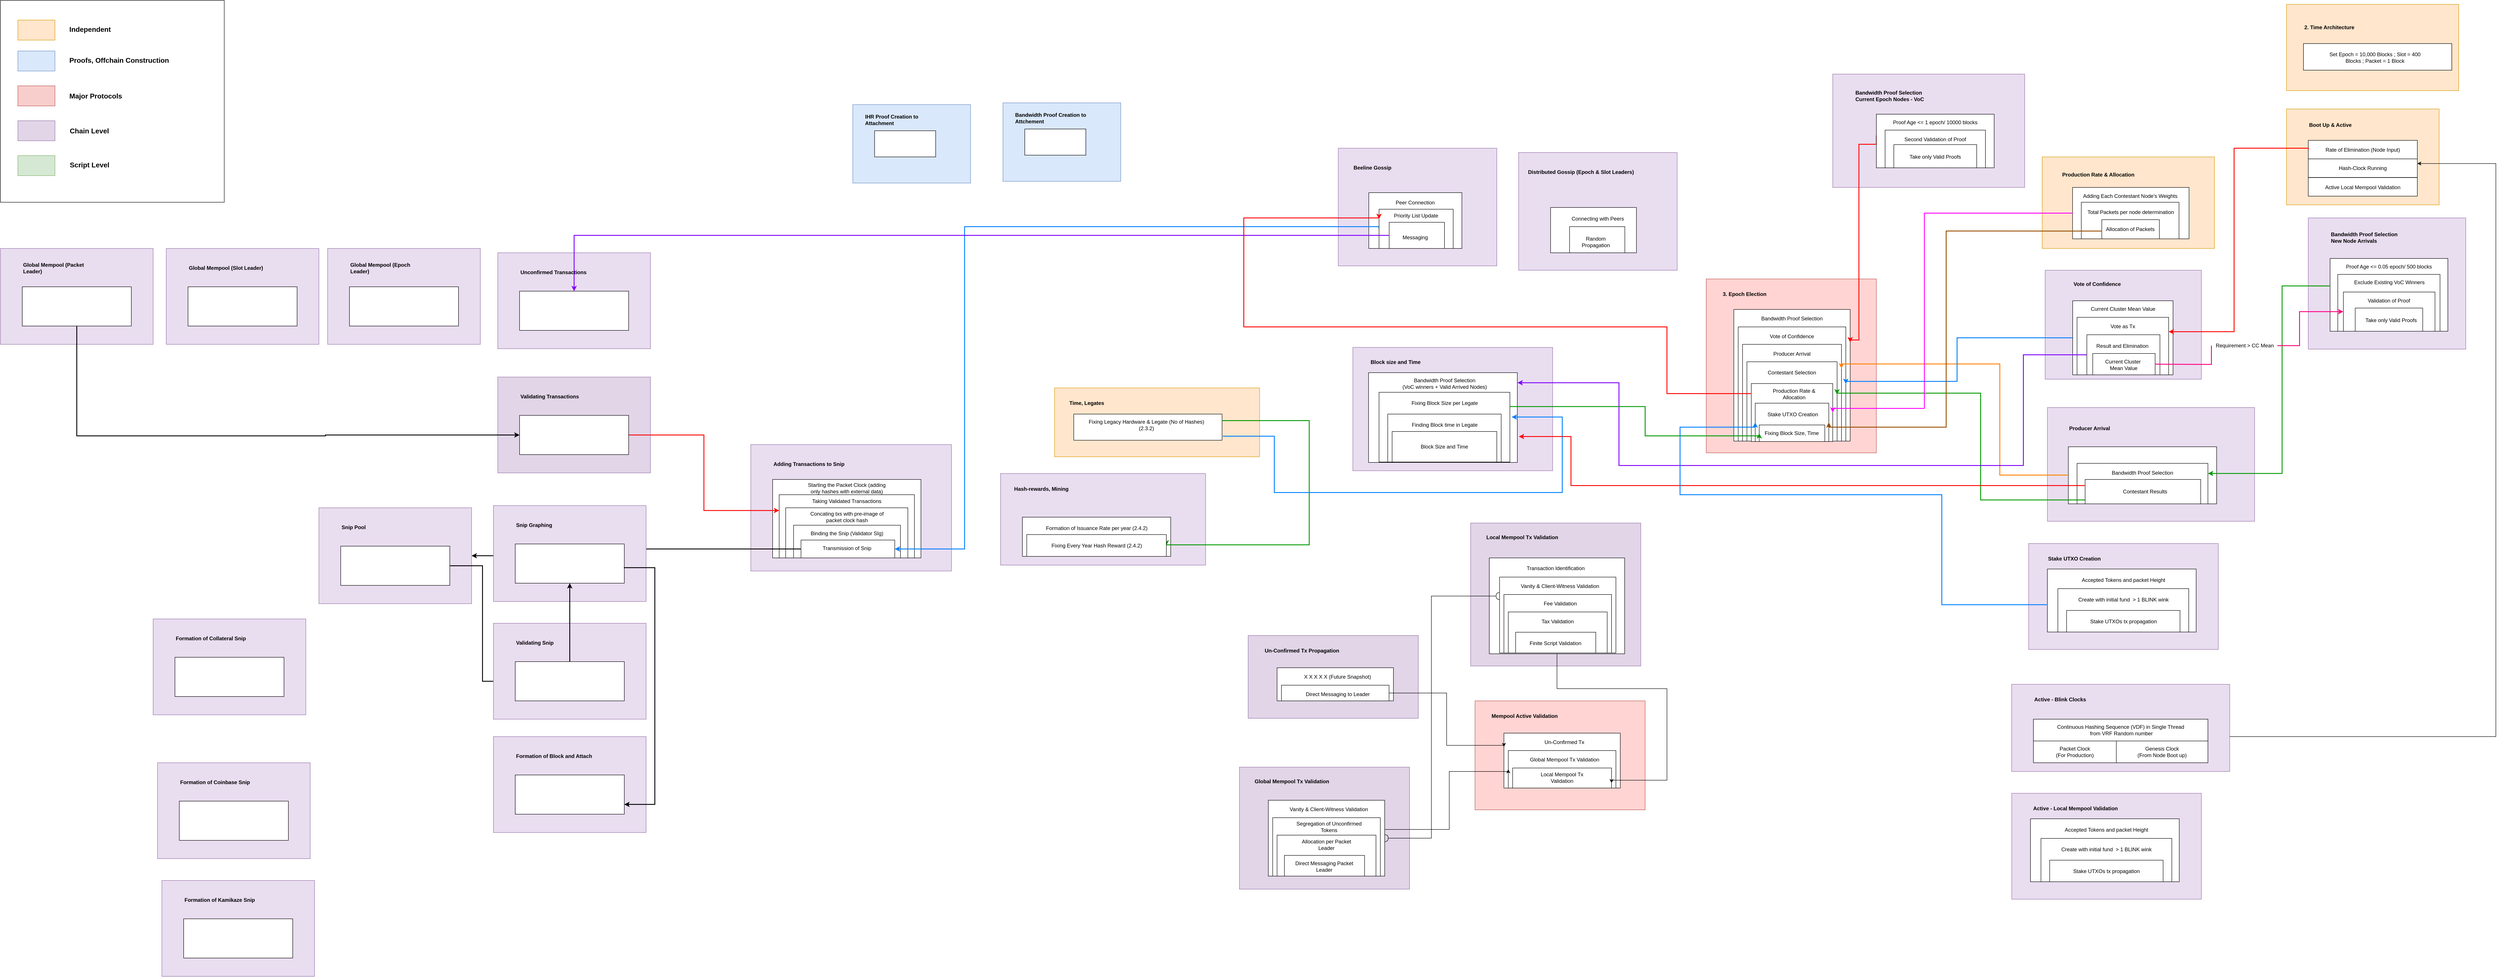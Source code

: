<mxfile version="20.3.0" type="device"><diagram id="Gut93rH4T3lOXBkhl-au" name="Page-1"><mxGraphModel dx="12907" dy="6973" grid="1" gridSize="10" guides="1" tooltips="1" connect="1" arrows="1" fold="1" page="1" pageScale="1" pageWidth="5000" pageHeight="2000" math="0" shadow="0"><root><mxCell id="0"/><mxCell id="1" parent="0"/><mxCell id="sTy2G12crS2nNaMtJ8Nu-25" value="" style="rounded=0;whiteSpace=wrap;html=1;glass=0;strokeColor=#9673a6;fillColor=#e1d5e7;movable=1;resizable=1;rotatable=1;deletable=1;editable=1;connectable=1;" vertex="1" parent="1"><mxGeometry x="520" y="180" width="390" height="328" as="geometry"/></mxCell><mxCell id="sTy2G12crS2nNaMtJ8Nu-36" value="" style="rounded=0;whiteSpace=wrap;html=1;" vertex="1" parent="1"><mxGeometry x="562.76" y="260" width="310.24" height="220" as="geometry"/></mxCell><mxCell id="sTy2G12crS2nNaMtJ8Nu-10" value="" style="rounded=0;whiteSpace=wrap;html=1;glass=0;strokeColor=#9673a6;fillColor=#e1d5e7;movable=1;resizable=1;rotatable=1;deletable=1;editable=1;connectable=1;" vertex="1" parent="1"><mxGeometry x="-10" y="740" width="390" height="280" as="geometry"/></mxCell><mxCell id="eL9UZAqte2UcMMmed-lb-49" value="" style="rounded=0;whiteSpace=wrap;html=1;glass=0;strokeColor=#d79b00;fillColor=#ffe6cc;movable=1;resizable=1;rotatable=1;deletable=1;editable=1;connectable=1;" parent="1" vertex="1"><mxGeometry x="2390" y="-770" width="350" height="220" as="geometry"/></mxCell><mxCell id="nBgHBHzLC3OF0uJxEWOB-25" value="" style="rounded=0;whiteSpace=wrap;html=1;fontColor=#006633;" parent="1" vertex="1"><mxGeometry x="2440" y="-612.55" width="250" height="42.545" as="geometry"/></mxCell><mxCell id="xLa5QLb2-MdjmsTonnR5-2" value="" style="rounded=0;whiteSpace=wrap;html=1;glass=0;strokeColor=#b85450;fillColor=#FFD4D2;movable=1;resizable=1;rotatable=1;deletable=1;editable=1;connectable=1;" parent="1" vertex="1"><mxGeometry x="530" y="588" width="390" height="250" as="geometry"/></mxCell><mxCell id="eL9UZAqte2UcMMmed-lb-78" value="" style="rounded=0;whiteSpace=wrap;html=1;glass=0;strokeColor=#9673a6;fillColor=#E9DDF0;movable=1;resizable=1;rotatable=1;deletable=1;editable=1;connectable=1;" parent="1" vertex="1"><mxGeometry x="1842" y="-85" width="475" height="261" as="geometry"/></mxCell><mxCell id="eL9UZAqte2UcMMmed-lb-22" value="" style="rounded=0;whiteSpace=wrap;html=1;" parent="1" vertex="1"><mxGeometry x="1890" y="5" width="340" height="131" as="geometry"/></mxCell><mxCell id="JK_2anK0Gczw_8-fM60d-3" value="" style="rounded=0;whiteSpace=wrap;html=1;glass=0;strokeColor=#d79b00;fillColor=#ffe6cc;movable=1;resizable=1;rotatable=1;deletable=1;editable=1;connectable=1;" parent="1" vertex="1"><mxGeometry x="2390" y="-1010" width="395" height="198" as="geometry"/></mxCell><mxCell id="JK_2anK0Gczw_8-fM60d-5" value="" style="rounded=0;whiteSpace=wrap;html=1;" parent="1" vertex="1"><mxGeometry x="2429" y="-920" width="340" height="61" as="geometry"/></mxCell><mxCell id="aWi-444qbN6tj6Ub5T_e-48" value="" style="rounded=0;whiteSpace=wrap;html=1;glass=0;strokeColor=#9673a6;fillColor=#E9DDF0;movable=1;resizable=1;rotatable=1;deletable=1;editable=1;connectable=1;" parent="1" vertex="1"><mxGeometry x="250" y="-223" width="458" height="283" as="geometry"/></mxCell><mxCell id="eL9UZAqte2UcMMmed-lb-89" value="" style="rounded=0;whiteSpace=wrap;html=1;strokeColor=default;" parent="1" vertex="1"><mxGeometry x="286" y="-165" width="341" height="206" as="geometry"/></mxCell><mxCell id="eL9UZAqte2UcMMmed-lb-64" value="" style="rounded=0;whiteSpace=wrap;html=1;glass=0;strokeColor=#9673a6;fillColor=#E9DDF0;movable=1;resizable=1;rotatable=1;deletable=1;editable=1;connectable=1;gradientColor=none;" parent="1" vertex="1"><mxGeometry x="2440" y="-520" width="361" height="301" as="geometry"/></mxCell><mxCell id="eL9UZAqte2UcMMmed-lb-58" value="" style="rounded=0;whiteSpace=wrap;html=1;" parent="1" vertex="1"><mxGeometry x="2490" y="-427" width="270" height="167" as="geometry"/></mxCell><mxCell id="eL9UZAqte2UcMMmed-lb-68" value="" style="rounded=0;whiteSpace=wrap;html=1;" parent="1" vertex="1"><mxGeometry x="2507.7" y="-390.5" width="234.3" height="130.5" as="geometry"/></mxCell><mxCell id="eL9UZAqte2UcMMmed-lb-65" value="Bandwidth Proof Selection &lt;br&gt;New Node Arrivals" style="text;html=1;strokeColor=none;fillColor=none;align=left;verticalAlign=middle;whiteSpace=wrap;rounded=0;glass=0;fontStyle=1" parent="1" vertex="1"><mxGeometry x="2490" y="-490" width="253.75" height="30" as="geometry"/></mxCell><mxCell id="eL9UZAqte2UcMMmed-lb-48" value="" style="rounded=0;whiteSpace=wrap;html=1;glass=0;strokeColor=#9673a6;fillColor=#E9DDF0;movable=1;resizable=1;rotatable=1;deletable=1;editable=1;connectable=1;" parent="1" vertex="1"><mxGeometry x="1836.88" y="-400" width="358.12" height="250" as="geometry"/></mxCell><mxCell id="eL9UZAqte2UcMMmed-lb-37" value="" style="rounded=0;whiteSpace=wrap;html=1;glass=0;strokeColor=#9673a6;fillColor=#E9DDF0;movable=1;resizable=1;rotatable=1;deletable=1;editable=1;connectable=1;gradientColor=none;" parent="1" vertex="1"><mxGeometry x="1350" y="-850" width="440" height="260" as="geometry"/></mxCell><mxCell id="eL9UZAqte2UcMMmed-lb-1" value="" style="rounded=0;whiteSpace=wrap;html=1;glass=0;strokeColor=#b85450;fillColor=#FFD4D2;movable=1;resizable=1;rotatable=1;deletable=1;editable=1;connectable=1;" parent="1" vertex="1"><mxGeometry x="1060" y="-380" width="390" height="399" as="geometry"/></mxCell><mxCell id="eL9UZAqte2UcMMmed-lb-26" value="" style="rounded=0;whiteSpace=wrap;html=1;" parent="1" vertex="1"><mxGeometry x="1123.28" y="-310" width="266.72" height="302" as="geometry"/></mxCell><mxCell id="emr4Le-y1P6wewmF4X1r-18" value="" style="rounded=0;whiteSpace=wrap;html=1;glass=0;strokeColor=#9673a6;fillColor=#E9DDF0;movable=1;resizable=1;rotatable=1;deletable=1;editable=1;connectable=1;" parent="1" vertex="1"><mxGeometry x="-1130" width="460" height="290" as="geometry"/></mxCell><mxCell id="aWi-444qbN6tj6Ub5T_e-52" value="" style="rounded=0;whiteSpace=wrap;html=1;glass=0;strokeColor=#9673a6;fillColor=#E9DDF0;movable=1;resizable=1;rotatable=1;deletable=1;editable=1;connectable=1;" parent="1" vertex="1"><mxGeometry x="1760" y="550" width="500" height="200" as="geometry"/></mxCell><mxCell id="aWi-444qbN6tj6Ub5T_e-59" value="" style="rounded=0;whiteSpace=wrap;html=1;glass=0;strokeColor=default;fillColor=#FFFFFF;" parent="1" vertex="1"><mxGeometry x="1810" y="630" width="400" height="50" as="geometry"/></mxCell><mxCell id="aWi-444qbN6tj6Ub5T_e-50" value="" style="rounded=0;whiteSpace=wrap;html=1;glass=0;strokeColor=#9673a6;fillColor=#E9DDF0;movable=1;resizable=1;rotatable=1;deletable=1;editable=1;connectable=1;" parent="1" vertex="1"><mxGeometry x="216.56" y="-680" width="363.44" height="270" as="geometry"/></mxCell><mxCell id="aWi-444qbN6tj6Ub5T_e-46" value="" style="rounded=0;whiteSpace=wrap;html=1;glass=0;strokeColor=#9673a6;fillColor=#E9DDF0;movable=1;resizable=1;rotatable=1;deletable=1;editable=1;connectable=1;" parent="1" vertex="1"><mxGeometry x="-557.5" y="66.5" width="470" height="210" as="geometry"/></mxCell><mxCell id="aWi-444qbN6tj6Ub5T_e-43" value="" style="rounded=0;whiteSpace=wrap;html=1;glass=0;strokeColor=#d79b00;fillColor=#ffe6cc;movable=1;resizable=1;rotatable=1;deletable=1;editable=1;connectable=1;" parent="1" vertex="1"><mxGeometry x="-433.75" y="-130" width="470" height="158" as="geometry"/></mxCell><mxCell id="aWi-444qbN6tj6Ub5T_e-13" value="" style="rounded=0;whiteSpace=wrap;html=1;strokeColor=default;" parent="1" vertex="1"><mxGeometry x="310" y="-120" width="300" height="160" as="geometry"/></mxCell><mxCell id="aWi-444qbN6tj6Ub5T_e-14" value="Fixing Block Size per Legate" style="text;html=1;strokeColor=none;fillColor=none;align=center;verticalAlign=middle;whiteSpace=wrap;rounded=0;" parent="1" vertex="1"><mxGeometry x="352.5" y="-110" width="215" height="30" as="geometry"/></mxCell><mxCell id="aWi-444qbN6tj6Ub5T_e-15" value="" style="rounded=0;whiteSpace=wrap;html=1;glass=0;strokeColor=default;" parent="1" vertex="1"><mxGeometry x="330" y="-70" width="260" height="110" as="geometry"/></mxCell><mxCell id="aWi-444qbN6tj6Ub5T_e-16" value="Finding Block time in Legate" style="text;html=1;strokeColor=none;fillColor=none;align=center;verticalAlign=middle;whiteSpace=wrap;rounded=0;" parent="1" vertex="1"><mxGeometry x="352.5" y="-60" width="215" height="30" as="geometry"/></mxCell><mxCell id="aWi-444qbN6tj6Ub5T_e-20" value="" style="rounded=0;whiteSpace=wrap;html=1;glass=0;strokeColor=default;" parent="1" vertex="1"><mxGeometry x="-389.75" y="-70" width="340" height="60" as="geometry"/></mxCell><mxCell id="aWi-444qbN6tj6Ub5T_e-18" value="Block Size and Time" style="rounded=0;whiteSpace=wrap;html=1;glass=0;strokeColor=default;" parent="1" vertex="1"><mxGeometry x="340" y="-30" width="240" height="70" as="geometry"/></mxCell><mxCell id="aWi-444qbN6tj6Ub5T_e-21" value="Fixing Legacy Hardware &amp;amp; Legate (No of Hashes) (2.3.2)" style="text;html=1;strokeColor=none;fillColor=none;align=center;verticalAlign=middle;whiteSpace=wrap;rounded=0;" parent="1" vertex="1"><mxGeometry x="-367.5" y="-60" width="287.5" height="30" as="geometry"/></mxCell><mxCell id="aWi-444qbN6tj6Ub5T_e-35" value="" style="rounded=0;whiteSpace=wrap;html=1;glass=0;strokeColor=default;" parent="1" vertex="1"><mxGeometry x="286.56" y="-578" width="213.44" height="128" as="geometry"/></mxCell><mxCell id="aWi-444qbN6tj6Ub5T_e-37" value="" style="rounded=0;whiteSpace=wrap;html=1;glass=0;strokeColor=default;" parent="1" vertex="1"><mxGeometry x="-507.5" y="166.5" width="340" height="90" as="geometry"/></mxCell><mxCell id="aWi-444qbN6tj6Ub5T_e-38" value="Formation of Issuance Rate per year (2.4.2)" style="text;html=1;strokeColor=none;fillColor=none;align=center;verticalAlign=middle;whiteSpace=wrap;rounded=0;" parent="1" vertex="1"><mxGeometry x="-481.25" y="176.5" width="287.5" height="30" as="geometry"/></mxCell><mxCell id="aWi-444qbN6tj6Ub5T_e-41" style="edgeStyle=orthogonalEdgeStyle;rounded=0;orthogonalLoop=1;jettySize=auto;html=1;entryX=1;entryY=0.25;entryDx=0;entryDy=0;startArrow=classic;startFill=1;endArrow=none;endFill=0;fillColor=#d5e8d4;strokeColor=#009900;exitX=1;exitY=0.5;exitDx=0;exitDy=0;strokeWidth=2;" parent="1" source="aWi-444qbN6tj6Ub5T_e-39" target="aWi-444qbN6tj6Ub5T_e-20" edge="1"><mxGeometry relative="1" as="geometry"><Array as="points"><mxPoint x="-178" y="230"/><mxPoint x="150" y="230"/><mxPoint x="150" y="-55"/></Array></mxGeometry></mxCell><mxCell id="aWi-444qbN6tj6Ub5T_e-39" value="" style="rounded=0;whiteSpace=wrap;html=1;glass=0;strokeColor=default;" parent="1" vertex="1"><mxGeometry x="-497.5" y="206.5" width="320" height="50" as="geometry"/></mxCell><mxCell id="aWi-444qbN6tj6Ub5T_e-40" value="Fixing Every Year Hash Reward (2.4.2)" style="text;html=1;strokeColor=none;fillColor=none;align=center;verticalAlign=middle;whiteSpace=wrap;rounded=0;" parent="1" vertex="1"><mxGeometry x="-481.25" y="216.5" width="287.5" height="30" as="geometry"/></mxCell><mxCell id="aWi-444qbN6tj6Ub5T_e-45" value="Time, Legates" style="text;html=1;strokeColor=none;fillColor=none;align=center;verticalAlign=middle;whiteSpace=wrap;rounded=0;glass=0;fontStyle=1" parent="1" vertex="1"><mxGeometry x="-407.5" y="-110" width="93.75" height="30" as="geometry"/></mxCell><mxCell id="aWi-444qbN6tj6Ub5T_e-47" value="Hash-rewards, Mining" style="text;html=1;strokeColor=none;fillColor=none;align=center;verticalAlign=middle;whiteSpace=wrap;rounded=0;glass=0;fontStyle=1" parent="1" vertex="1"><mxGeometry x="-541.25" y="86.5" width="153.75" height="30" as="geometry"/></mxCell><mxCell id="aWi-444qbN6tj6Ub5T_e-49" value="Block size and Time" style="text;html=1;strokeColor=none;fillColor=none;align=center;verticalAlign=middle;whiteSpace=wrap;rounded=0;glass=0;fontStyle=1" parent="1" vertex="1"><mxGeometry x="286" y="-204" width="123.75" height="30" as="geometry"/></mxCell><mxCell id="aWi-444qbN6tj6Ub5T_e-51" value="Beeline Gossip" style="text;html=1;strokeColor=none;fillColor=none;align=center;verticalAlign=middle;whiteSpace=wrap;rounded=0;glass=0;fontStyle=1" parent="1" vertex="1"><mxGeometry x="232.81" y="-650" width="123.75" height="30" as="geometry"/></mxCell><mxCell id="aWi-444qbN6tj6Ub5T_e-53" value="Active - Blink Clocks" style="text;html=1;strokeColor=none;fillColor=none;align=left;verticalAlign=middle;whiteSpace=wrap;rounded=0;glass=0;fontStyle=1" parent="1" vertex="1"><mxGeometry x="1810" y="570" width="223.75" height="30" as="geometry"/></mxCell><mxCell id="aWi-444qbN6tj6Ub5T_e-54" value="Packet Clock&lt;br&gt;(For Production)" style="rounded=0;whiteSpace=wrap;html=1;glass=0;strokeColor=default;fillColor=#FFFFFF;" parent="1" vertex="1"><mxGeometry x="1810" y="680" width="190" height="50" as="geometry"/></mxCell><mxCell id="aWi-444qbN6tj6Ub5T_e-58" value="Genesis Clock&lt;br&gt;(From Node Boot up)" style="rounded=0;whiteSpace=wrap;html=1;glass=0;strokeColor=default;fillColor=#FFFFFF;" parent="1" vertex="1"><mxGeometry x="2000" y="680" width="210" height="50" as="geometry"/></mxCell><mxCell id="aWi-444qbN6tj6Ub5T_e-60" value="Continuous Hashing Sequence (VDF) in Single Thread&lt;br&gt;&amp;nbsp;from VRF Random number" style="text;html=1;strokeColor=none;fillColor=none;align=center;verticalAlign=middle;whiteSpace=wrap;rounded=0;glass=0;" parent="1" vertex="1"><mxGeometry x="1850" y="640" width="320" height="30" as="geometry"/></mxCell><mxCell id="aWi-444qbN6tj6Ub5T_e-31" style="edgeStyle=orthogonalEdgeStyle;rounded=0;orthogonalLoop=1;jettySize=auto;html=1;entryX=1.005;entryY=0.846;entryDx=0;entryDy=0;entryPerimeter=0;startArrow=classic;startFill=1;endArrow=none;endFill=0;strokeColor=#007FFF;exitX=1.013;exitY=0.355;exitDx=0;exitDy=0;exitPerimeter=0;strokeWidth=2;" parent="1" source="aWi-444qbN6tj6Ub5T_e-13" target="aWi-444qbN6tj6Ub5T_e-20" edge="1"><mxGeometry relative="1" as="geometry"><mxPoint x="470" y="115" as="sourcePoint"/><Array as="points"><mxPoint x="730" y="-63"/><mxPoint x="730" y="110"/><mxPoint x="70" y="110"/><mxPoint x="70" y="-19"/></Array></mxGeometry></mxCell><mxCell id="emr4Le-y1P6wewmF4X1r-19" value="Adding Transactions to Snip" style="text;html=1;strokeColor=none;fillColor=none;align=left;verticalAlign=middle;whiteSpace=wrap;rounded=0;glass=0;fontStyle=1" parent="1" vertex="1"><mxGeometry x="-1080" y="30" width="183.75" height="30" as="geometry"/></mxCell><mxCell id="emr4Le-y1P6wewmF4X1r-20" value="" style="rounded=0;whiteSpace=wrap;html=1;glass=0;strokeColor=default;" parent="1" vertex="1"><mxGeometry x="-1080" y="80" width="340" height="180" as="geometry"/></mxCell><mxCell id="emr4Le-y1P6wewmF4X1r-21" value="Starting the Packet Clock (adding only hashes with external data)" style="text;html=1;strokeColor=none;fillColor=none;align=center;verticalAlign=middle;whiteSpace=wrap;rounded=0;" parent="1" vertex="1"><mxGeometry x="-1005" y="85" width="190" height="30" as="geometry"/></mxCell><mxCell id="emr4Le-y1P6wewmF4X1r-23" value="" style="rounded=0;whiteSpace=wrap;html=1;fontColor=#006633;" parent="1" vertex="1"><mxGeometry x="-1065" y="115" width="310" height="145" as="geometry"/></mxCell><mxCell id="emr4Le-y1P6wewmF4X1r-24" value="Taking Validated Transactions" style="text;html=1;strokeColor=none;fillColor=none;align=center;verticalAlign=middle;whiteSpace=wrap;rounded=0;" parent="1" vertex="1"><mxGeometry x="-1035" y="115" width="250" height="30" as="geometry"/></mxCell><mxCell id="emr4Le-y1P6wewmF4X1r-25" value="" style="rounded=0;whiteSpace=wrap;html=1;glass=0;strokeColor=#9673a6;fillColor=#e1d5e7;movable=1;resizable=1;rotatable=1;deletable=1;editable=1;connectable=1;" parent="1" vertex="1"><mxGeometry x="-1710" y="-155" width="350" height="220" as="geometry"/></mxCell><mxCell id="emr4Le-y1P6wewmF4X1r-26" value="Validating Transactions" style="text;html=1;strokeColor=none;fillColor=none;align=left;verticalAlign=middle;whiteSpace=wrap;rounded=0;glass=0;fontStyle=1" parent="1" vertex="1"><mxGeometry x="-1660" y="-125" width="183.75" height="30" as="geometry"/></mxCell><mxCell id="emr4Le-y1P6wewmF4X1r-36" value="" style="rounded=0;whiteSpace=wrap;html=1;fontColor=#006633;" parent="1" vertex="1"><mxGeometry x="-1050" y="145" width="280" height="115" as="geometry"/></mxCell><mxCell id="emr4Le-y1P6wewmF4X1r-35" value="Concating txs with pre-image of packet clock hash" style="text;html=1;strokeColor=none;fillColor=none;align=center;verticalAlign=middle;whiteSpace=wrap;rounded=0;" parent="1" vertex="1"><mxGeometry x="-996.25" y="151" width="172.5" height="30" as="geometry"/></mxCell><mxCell id="emr4Le-y1P6wewmF4X1r-39" value="" style="rounded=0;whiteSpace=wrap;html=1;fontColor=#006633;" parent="1" vertex="1"><mxGeometry x="-1032" y="185" width="245" height="75" as="geometry"/></mxCell><mxCell id="emr4Le-y1P6wewmF4X1r-38" value="Binding the Snip (Validator SIg)" style="text;html=1;strokeColor=none;fillColor=none;align=center;verticalAlign=middle;whiteSpace=wrap;rounded=0;" parent="1" vertex="1"><mxGeometry x="-996.25" y="189" width="172.5" height="30" as="geometry"/></mxCell><mxCell id="emr4Le-y1P6wewmF4X1r-44" style="edgeStyle=orthogonalEdgeStyle;rounded=0;orthogonalLoop=1;jettySize=auto;html=1;strokeColor=#007FFF;fontColor=#006633;startArrow=classic;startFill=1;endArrow=none;endFill=0;entryX=0;entryY=0.5;entryDx=0;entryDy=0;strokeWidth=2;" parent="1" source="emr4Le-y1P6wewmF4X1r-41" target="zCrZaYcb0253hKXH6yGX-1" edge="1"><mxGeometry relative="1" as="geometry"><Array as="points"><mxPoint x="-640" y="240"/><mxPoint x="-640" y="-500"/><mxPoint x="310" y="-500"/></Array></mxGeometry></mxCell><mxCell id="zCrZaYcb0253hKXH6yGX-33" style="edgeStyle=orthogonalEdgeStyle;rounded=0;orthogonalLoop=1;jettySize=auto;html=1;strokeWidth=2;" parent="1" source="emr4Le-y1P6wewmF4X1r-41" target="zCrZaYcb0253hKXH6yGX-30" edge="1"><mxGeometry relative="1" as="geometry"/></mxCell><mxCell id="emr4Le-y1P6wewmF4X1r-41" value="" style="rounded=0;whiteSpace=wrap;html=1;fontColor=#006633;" parent="1" vertex="1"><mxGeometry x="-1015" y="219" width="215" height="41" as="geometry"/></mxCell><mxCell id="emr4Le-y1P6wewmF4X1r-40" value="Transmission of Snip" style="text;html=1;strokeColor=none;fillColor=none;align=center;verticalAlign=middle;whiteSpace=wrap;rounded=0;" parent="1" vertex="1"><mxGeometry x="-995.75" y="222.5" width="172.5" height="30" as="geometry"/></mxCell><mxCell id="emr4Le-y1P6wewmF4X1r-43" style="edgeStyle=orthogonalEdgeStyle;rounded=0;orthogonalLoop=1;jettySize=auto;html=1;entryX=0;entryY=0.25;entryDx=0;entryDy=0;strokeColor=#FF0000;fontColor=#006633;strokeWidth=2;" parent="1" source="emr4Le-y1P6wewmF4X1r-42" target="emr4Le-y1P6wewmF4X1r-23" edge="1"><mxGeometry relative="1" as="geometry"/></mxCell><mxCell id="emr4Le-y1P6wewmF4X1r-42" value="" style="rounded=0;whiteSpace=wrap;html=1;fontColor=#006633;" parent="1" vertex="1"><mxGeometry x="-1660" y="-67" width="250" height="90" as="geometry"/></mxCell><mxCell id="emr4Le-y1P6wewmF4X1r-45" value="" style="rounded=0;whiteSpace=wrap;html=1;glass=0;strokeColor=#9673a6;fillColor=#E9DDF0;movable=1;resizable=1;rotatable=1;deletable=1;editable=1;connectable=1;" parent="1" vertex="1"><mxGeometry x="-1720" y="140" width="350" height="220" as="geometry"/></mxCell><mxCell id="emr4Le-y1P6wewmF4X1r-46" value="Snip Graphing" style="text;html=1;strokeColor=none;fillColor=none;align=left;verticalAlign=middle;whiteSpace=wrap;rounded=0;glass=0;fontStyle=1" parent="1" vertex="1"><mxGeometry x="-1670" y="170" width="183.75" height="30" as="geometry"/></mxCell><mxCell id="emr4Le-y1P6wewmF4X1r-47" value="" style="rounded=0;whiteSpace=wrap;html=1;fontColor=#006633;" parent="1" vertex="1"><mxGeometry x="-1670" y="228" width="250" height="90" as="geometry"/></mxCell><mxCell id="emr4Le-y1P6wewmF4X1r-48" value="" style="rounded=0;whiteSpace=wrap;html=1;glass=0;strokeColor=#9673a6;fillColor=#E9DDF0;movable=1;resizable=1;rotatable=1;deletable=1;editable=1;connectable=1;" parent="1" vertex="1"><mxGeometry x="-2480" y="1000" width="350" height="220" as="geometry"/></mxCell><mxCell id="emr4Le-y1P6wewmF4X1r-49" value="Formation of Kamikaze Snip" style="text;html=1;strokeColor=none;fillColor=none;align=left;verticalAlign=middle;whiteSpace=wrap;rounded=0;glass=0;fontStyle=1" parent="1" vertex="1"><mxGeometry x="-2430" y="1030" width="183.75" height="30" as="geometry"/></mxCell><mxCell id="emr4Le-y1P6wewmF4X1r-50" value="" style="rounded=0;whiteSpace=wrap;html=1;fontColor=#006633;" parent="1" vertex="1"><mxGeometry x="-2430" y="1088" width="250" height="90" as="geometry"/></mxCell><mxCell id="emr4Le-y1P6wewmF4X1r-51" value="" style="rounded=0;whiteSpace=wrap;html=1;glass=0;strokeColor=#9673a6;fillColor=#E9DDF0;movable=1;resizable=1;rotatable=1;deletable=1;editable=1;connectable=1;" parent="1" vertex="1"><mxGeometry x="-2490" y="730" width="350" height="220" as="geometry"/></mxCell><mxCell id="emr4Le-y1P6wewmF4X1r-52" value="Formation of Coinbase Snip" style="text;html=1;strokeColor=none;fillColor=none;align=left;verticalAlign=middle;whiteSpace=wrap;rounded=0;glass=0;fontStyle=1" parent="1" vertex="1"><mxGeometry x="-2440" y="760" width="183.75" height="30" as="geometry"/></mxCell><mxCell id="emr4Le-y1P6wewmF4X1r-53" value="" style="rounded=0;whiteSpace=wrap;html=1;fontColor=#006633;" parent="1" vertex="1"><mxGeometry x="-2440" y="818" width="250" height="90" as="geometry"/></mxCell><mxCell id="emr4Le-y1P6wewmF4X1r-54" value="" style="rounded=0;whiteSpace=wrap;html=1;glass=0;strokeColor=#9673a6;fillColor=#E9DDF0;movable=1;resizable=1;rotatable=1;deletable=1;editable=1;connectable=1;" parent="1" vertex="1"><mxGeometry x="-2500" y="400" width="350" height="220" as="geometry"/></mxCell><mxCell id="emr4Le-y1P6wewmF4X1r-55" value="Formation of Collateral Snip" style="text;html=1;strokeColor=none;fillColor=none;align=left;verticalAlign=middle;whiteSpace=wrap;rounded=0;glass=0;fontStyle=1" parent="1" vertex="1"><mxGeometry x="-2450" y="430" width="183.75" height="30" as="geometry"/></mxCell><mxCell id="emr4Le-y1P6wewmF4X1r-56" value="" style="rounded=0;whiteSpace=wrap;html=1;fontColor=#006633;" parent="1" vertex="1"><mxGeometry x="-2450" y="488" width="250" height="90" as="geometry"/></mxCell><mxCell id="zCrZaYcb0253hKXH6yGX-1" value="" style="rounded=0;whiteSpace=wrap;html=1;" parent="1" vertex="1"><mxGeometry x="310" y="-540" width="170" height="90" as="geometry"/></mxCell><mxCell id="zCrZaYcb0253hKXH6yGX-2" value="Peer Connection" style="text;html=1;strokeColor=none;fillColor=none;align=center;verticalAlign=middle;whiteSpace=wrap;rounded=0;" parent="1" vertex="1"><mxGeometry x="333.28" y="-570" width="120" height="30" as="geometry"/></mxCell><mxCell id="zCrZaYcb0253hKXH6yGX-3" value="" style="rounded=0;whiteSpace=wrap;html=1;" parent="1" vertex="1"><mxGeometry x="333.28" y="-510" width="126.72" height="60" as="geometry"/></mxCell><mxCell id="zCrZaYcb0253hKXH6yGX-4" value="Priority List Update" style="text;html=1;strokeColor=none;fillColor=none;align=center;verticalAlign=middle;whiteSpace=wrap;rounded=0;" parent="1" vertex="1"><mxGeometry x="335" y="-540" width="120" height="30" as="geometry"/></mxCell><mxCell id="zCrZaYcb0253hKXH6yGX-5" value="Messaging" style="text;html=1;strokeColor=none;fillColor=none;align=center;verticalAlign=middle;whiteSpace=wrap;rounded=0;" parent="1" vertex="1"><mxGeometry x="363.28" y="-490" width="60" height="30" as="geometry"/></mxCell><mxCell id="zCrZaYcb0253hKXH6yGX-6" value="" style="rounded=0;whiteSpace=wrap;html=1;glass=0;strokeColor=#9673a6;fillColor=#E9DDF0;movable=1;resizable=1;rotatable=1;deletable=1;editable=1;connectable=1;" parent="1" vertex="1"><mxGeometry x="-1710" y="-440" width="350" height="220" as="geometry"/></mxCell><mxCell id="zCrZaYcb0253hKXH6yGX-7" value="Unconfirmed Transactions" style="text;html=1;strokeColor=none;fillColor=none;align=left;verticalAlign=middle;whiteSpace=wrap;rounded=0;glass=0;fontStyle=1" parent="1" vertex="1"><mxGeometry x="-1660" y="-410" width="183.75" height="30" as="geometry"/></mxCell><mxCell id="zCrZaYcb0253hKXH6yGX-8" value="" style="rounded=0;whiteSpace=wrap;html=1;fontColor=#006633;" parent="1" vertex="1"><mxGeometry x="-1660" y="-352" width="250" height="90" as="geometry"/></mxCell><mxCell id="zCrZaYcb0253hKXH6yGX-9" style="edgeStyle=orthogonalEdgeStyle;rounded=0;orthogonalLoop=1;jettySize=auto;html=1;exitX=0;exitY=0.5;exitDx=0;exitDy=0;strokeColor=#7F00FF;strokeWidth=2;" parent="1" source="zCrZaYcb0253hKXH6yGX-3" target="zCrZaYcb0253hKXH6yGX-8" edge="1"><mxGeometry relative="1" as="geometry"/></mxCell><mxCell id="zCrZaYcb0253hKXH6yGX-10" value="" style="rounded=0;whiteSpace=wrap;html=1;glass=0;strokeColor=#9673a6;fillColor=#E9DDF0;movable=1;resizable=1;rotatable=1;deletable=1;editable=1;connectable=1;" parent="1" vertex="1"><mxGeometry x="630" y="-670" width="363.44" height="270" as="geometry"/></mxCell><mxCell id="zCrZaYcb0253hKXH6yGX-12" value="Distributed Gossip (Epoch &amp;amp; Slot Leaders)" style="text;html=1;strokeColor=none;fillColor=none;align=center;verticalAlign=middle;whiteSpace=wrap;rounded=0;glass=0;fontStyle=1" parent="1" vertex="1"><mxGeometry x="646.25" y="-640" width="253.75" height="30" as="geometry"/></mxCell><mxCell id="zCrZaYcb0253hKXH6yGX-18" value="" style="rounded=0;whiteSpace=wrap;html=1;" parent="1" vertex="1"><mxGeometry x="703.28" y="-544" width="196.72" height="104" as="geometry"/></mxCell><mxCell id="zCrZaYcb0253hKXH6yGX-15" value="" style="rounded=0;whiteSpace=wrap;html=1;" parent="1" vertex="1"><mxGeometry x="746.72" y="-500" width="126.72" height="60" as="geometry"/></mxCell><mxCell id="zCrZaYcb0253hKXH6yGX-17" value="Random Propagation" style="text;html=1;strokeColor=none;fillColor=none;align=center;verticalAlign=middle;whiteSpace=wrap;rounded=0;" parent="1" vertex="1"><mxGeometry x="776.72" y="-480" width="60" height="30" as="geometry"/></mxCell><mxCell id="zCrZaYcb0253hKXH6yGX-19" value="Connecting with Peers" style="text;html=1;strokeColor=none;fillColor=none;align=center;verticalAlign=middle;whiteSpace=wrap;rounded=0;" parent="1" vertex="1"><mxGeometry x="740.08" y="-533" width="143.28" height="30" as="geometry"/></mxCell><mxCell id="zCrZaYcb0253hKXH6yGX-20" value="" style="rounded=0;whiteSpace=wrap;html=1;glass=0;strokeColor=#9673a6;fillColor=#E9DDF0;movable=1;resizable=1;rotatable=1;deletable=1;editable=1;connectable=1;" parent="1" vertex="1"><mxGeometry x="-2100" y="-450" width="350" height="220" as="geometry"/></mxCell><mxCell id="zCrZaYcb0253hKXH6yGX-21" value="Global Mempool (Epoch Leader)" style="text;html=1;strokeColor=none;fillColor=none;align=left;verticalAlign=middle;whiteSpace=wrap;rounded=0;glass=0;fontStyle=1" parent="1" vertex="1"><mxGeometry x="-2050" y="-420" width="183.75" height="30" as="geometry"/></mxCell><mxCell id="zCrZaYcb0253hKXH6yGX-22" value="" style="rounded=0;whiteSpace=wrap;html=1;fontColor=#006633;" parent="1" vertex="1"><mxGeometry x="-2050" y="-362" width="250" height="90" as="geometry"/></mxCell><mxCell id="zCrZaYcb0253hKXH6yGX-23" value="" style="rounded=0;whiteSpace=wrap;html=1;glass=0;strokeColor=#9673a6;fillColor=#E9DDF0;movable=1;resizable=1;rotatable=1;deletable=1;editable=1;connectable=1;" parent="1" vertex="1"><mxGeometry x="-2470" y="-450" width="350" height="220" as="geometry"/></mxCell><mxCell id="zCrZaYcb0253hKXH6yGX-24" value="Global Mempool (Slot Leader)" style="text;html=1;strokeColor=none;fillColor=none;align=left;verticalAlign=middle;whiteSpace=wrap;rounded=0;glass=0;fontStyle=1" parent="1" vertex="1"><mxGeometry x="-2420" y="-420" width="183.75" height="30" as="geometry"/></mxCell><mxCell id="zCrZaYcb0253hKXH6yGX-25" value="" style="rounded=0;whiteSpace=wrap;html=1;fontColor=#006633;" parent="1" vertex="1"><mxGeometry x="-2420" y="-362" width="250" height="90" as="geometry"/></mxCell><mxCell id="zCrZaYcb0253hKXH6yGX-26" value="" style="rounded=0;whiteSpace=wrap;html=1;glass=0;strokeColor=#9673a6;fillColor=#E9DDF0;movable=1;resizable=1;rotatable=1;deletable=1;editable=1;connectable=1;" parent="1" vertex="1"><mxGeometry x="-2850" y="-450" width="350" height="220" as="geometry"/></mxCell><mxCell id="zCrZaYcb0253hKXH6yGX-27" value="Global Mempool (Packet Leader)" style="text;html=1;strokeColor=none;fillColor=none;align=left;verticalAlign=middle;whiteSpace=wrap;rounded=0;glass=0;fontStyle=1" parent="1" vertex="1"><mxGeometry x="-2800" y="-420" width="183.75" height="30" as="geometry"/></mxCell><mxCell id="zCrZaYcb0253hKXH6yGX-29" style="edgeStyle=orthogonalEdgeStyle;rounded=0;orthogonalLoop=1;jettySize=auto;html=1;entryX=0;entryY=0.5;entryDx=0;entryDy=0;strokeWidth=2;" parent="1" source="zCrZaYcb0253hKXH6yGX-28" target="emr4Le-y1P6wewmF4X1r-42" edge="1"><mxGeometry relative="1" as="geometry"><Array as="points"><mxPoint x="-2675" y="-20"/><mxPoint x="-2105" y="-20"/><mxPoint x="-2105" y="-22"/></Array></mxGeometry></mxCell><mxCell id="zCrZaYcb0253hKXH6yGX-28" value="" style="rounded=0;whiteSpace=wrap;html=1;fontColor=#006633;" parent="1" vertex="1"><mxGeometry x="-2800" y="-362" width="250" height="90" as="geometry"/></mxCell><mxCell id="zCrZaYcb0253hKXH6yGX-30" value="" style="rounded=0;whiteSpace=wrap;html=1;glass=0;strokeColor=#9673a6;fillColor=#E9DDF0;movable=1;resizable=1;rotatable=1;deletable=1;editable=1;connectable=1;" parent="1" vertex="1"><mxGeometry x="-2120" y="145" width="350" height="220" as="geometry"/></mxCell><mxCell id="zCrZaYcb0253hKXH6yGX-31" value="Snip Pool" style="text;html=1;strokeColor=none;fillColor=none;align=left;verticalAlign=middle;whiteSpace=wrap;rounded=0;glass=0;fontStyle=1" parent="1" vertex="1"><mxGeometry x="-2070" y="175" width="183.75" height="30" as="geometry"/></mxCell><mxCell id="zCrZaYcb0253hKXH6yGX-34" style="edgeStyle=orthogonalEdgeStyle;rounded=0;orthogonalLoop=1;jettySize=auto;html=1;entryX=0;entryY=0.5;entryDx=0;entryDy=0;strokeWidth=2;" parent="1" source="zCrZaYcb0253hKXH6yGX-32" target="zCrZaYcb0253hKXH6yGX-37" edge="1"><mxGeometry relative="1" as="geometry"/></mxCell><mxCell id="zCrZaYcb0253hKXH6yGX-32" value="" style="rounded=0;whiteSpace=wrap;html=1;fontColor=#006633;" parent="1" vertex="1"><mxGeometry x="-2070" y="233" width="250" height="90" as="geometry"/></mxCell><mxCell id="zCrZaYcb0253hKXH6yGX-35" value="" style="rounded=0;whiteSpace=wrap;html=1;glass=0;strokeColor=#9673a6;fillColor=#E9DDF0;movable=1;resizable=1;rotatable=1;deletable=1;editable=1;connectable=1;" parent="1" vertex="1"><mxGeometry x="-1720" y="410" width="350" height="220" as="geometry"/></mxCell><mxCell id="zCrZaYcb0253hKXH6yGX-36" value="Validating Snip" style="text;html=1;strokeColor=none;fillColor=none;align=left;verticalAlign=middle;whiteSpace=wrap;rounded=0;glass=0;fontStyle=1" parent="1" vertex="1"><mxGeometry x="-1670" y="440" width="183.75" height="30" as="geometry"/></mxCell><mxCell id="zCrZaYcb0253hKXH6yGX-41" style="edgeStyle=orthogonalEdgeStyle;rounded=0;orthogonalLoop=1;jettySize=auto;html=1;entryX=0.5;entryY=1;entryDx=0;entryDy=0;strokeWidth=2;" parent="1" source="zCrZaYcb0253hKXH6yGX-37" target="emr4Le-y1P6wewmF4X1r-47" edge="1"><mxGeometry relative="1" as="geometry"/></mxCell><mxCell id="zCrZaYcb0253hKXH6yGX-37" value="" style="rounded=0;whiteSpace=wrap;html=1;fontColor=#006633;" parent="1" vertex="1"><mxGeometry x="-1670" y="498" width="250" height="90" as="geometry"/></mxCell><mxCell id="zCrZaYcb0253hKXH6yGX-38" value="" style="rounded=0;whiteSpace=wrap;html=1;glass=0;strokeColor=#9673a6;fillColor=#E9DDF0;movable=1;resizable=1;rotatable=1;deletable=1;editable=1;connectable=1;" parent="1" vertex="1"><mxGeometry x="-1720" y="670" width="350" height="220" as="geometry"/></mxCell><mxCell id="zCrZaYcb0253hKXH6yGX-39" value="Formation of Block and Attach" style="text;html=1;strokeColor=none;fillColor=none;align=left;verticalAlign=middle;whiteSpace=wrap;rounded=0;glass=0;fontStyle=1" parent="1" vertex="1"><mxGeometry x="-1670" y="700" width="183.75" height="30" as="geometry"/></mxCell><mxCell id="zCrZaYcb0253hKXH6yGX-40" value="" style="rounded=0;whiteSpace=wrap;html=1;fontColor=#006633;" parent="1" vertex="1"><mxGeometry x="-1670" y="758" width="250" height="90" as="geometry"/></mxCell><mxCell id="zCrZaYcb0253hKXH6yGX-42" style="edgeStyle=orthogonalEdgeStyle;rounded=0;orthogonalLoop=1;jettySize=auto;html=1;entryX=1;entryY=0.75;entryDx=0;entryDy=0;exitX=0.996;exitY=0.604;exitDx=0;exitDy=0;exitPerimeter=0;strokeWidth=2;" parent="1" source="emr4Le-y1P6wewmF4X1r-47" target="zCrZaYcb0253hKXH6yGX-40" edge="1"><mxGeometry relative="1" as="geometry"><Array as="points"><mxPoint x="-1350" y="282"/><mxPoint x="-1350" y="826"/></Array></mxGeometry></mxCell><mxCell id="eL9UZAqte2UcMMmed-lb-2" value="3. Epoch Election" style="text;html=1;strokeColor=none;fillColor=none;align=left;verticalAlign=middle;whiteSpace=wrap;rounded=0;glass=0;fontStyle=1" parent="1" vertex="1"><mxGeometry x="1096.25" y="-360" width="253.75" height="30" as="geometry"/></mxCell><mxCell id="eL9UZAqte2UcMMmed-lb-3" value="" style="rounded=0;whiteSpace=wrap;html=1;" parent="1" vertex="1"><mxGeometry x="1133.28" y="-270" width="246.72" height="262" as="geometry"/></mxCell><mxCell id="eL9UZAqte2UcMMmed-lb-17" style="edgeStyle=orthogonalEdgeStyle;rounded=0;orthogonalLoop=1;jettySize=auto;html=1;strokeColor=#FF0000;endArrow=none;endFill=0;entryX=0;entryY=0.399;entryDx=0;entryDy=0;entryPerimeter=0;startArrow=classic;startFill=1;exitX=1;exitY=0.25;exitDx=0;exitDy=0;strokeWidth=2;" parent="1" source="eL9UZAqte2UcMMmed-lb-26" target="eL9UZAqte2UcMMmed-lb-20" edge="1"><mxGeometry relative="1" as="geometry"><mxPoint x="1550" y="-410.0" as="targetPoint"/><mxPoint x="1380" y="-250" as="sourcePoint"/><Array as="points"><mxPoint x="1390" y="-240"/><mxPoint x="1410" y="-240"/><mxPoint x="1410" y="-689"/></Array></mxGeometry></mxCell><mxCell id="eL9UZAqte2UcMMmed-lb-6" value="Vote of Confidence" style="text;html=1;strokeColor=none;fillColor=none;align=center;verticalAlign=middle;whiteSpace=wrap;rounded=0;" parent="1" vertex="1"><mxGeometry x="1185" y="-263" width="143.28" height="30" as="geometry"/></mxCell><mxCell id="eL9UZAqte2UcMMmed-lb-7" value="" style="rounded=0;whiteSpace=wrap;html=1;" parent="1" vertex="1"><mxGeometry x="1143.28" y="-230" width="226.72" height="222" as="geometry"/></mxCell><mxCell id="eL9UZAqte2UcMMmed-lb-8" value="Producer Arrival" style="text;html=1;strokeColor=none;fillColor=none;align=center;verticalAlign=middle;whiteSpace=wrap;rounded=0;" parent="1" vertex="1"><mxGeometry x="1185" y="-223" width="143.28" height="30" as="geometry"/></mxCell><mxCell id="eL9UZAqte2UcMMmed-lb-10" value="" style="rounded=0;whiteSpace=wrap;html=1;" parent="1" vertex="1"><mxGeometry x="1153.28" y="-190" width="206.72" height="182" as="geometry"/></mxCell><mxCell id="eL9UZAqte2UcMMmed-lb-9" value="Contestant Selection" style="text;html=1;strokeColor=none;fillColor=none;align=center;verticalAlign=middle;whiteSpace=wrap;rounded=0;" parent="1" vertex="1"><mxGeometry x="1185" y="-180" width="143.28" height="30" as="geometry"/></mxCell><mxCell id="eL9UZAqte2UcMMmed-lb-11" value="" style="rounded=0;whiteSpace=wrap;html=1;" parent="1" vertex="1"><mxGeometry x="1163.28" y="-140" width="186.72" height="133" as="geometry"/></mxCell><mxCell id="eL9UZAqte2UcMMmed-lb-12" value="Production Rate &amp;amp; Allocation" style="text;html=1;strokeColor=none;fillColor=none;align=center;verticalAlign=middle;whiteSpace=wrap;rounded=0;" parent="1" vertex="1"><mxGeometry x="1190.36" y="-131" width="143.28" height="30" as="geometry"/></mxCell><mxCell id="eL9UZAqte2UcMMmed-lb-19" value="Bandwidth Proof Selection &lt;br&gt;Current Epoch Nodes - VoC" style="text;html=1;strokeColor=none;fillColor=none;align=left;verticalAlign=middle;whiteSpace=wrap;rounded=0;glass=0;fontStyle=1" parent="1" vertex="1"><mxGeometry x="1400" y="-815" width="253.75" height="30" as="geometry"/></mxCell><mxCell id="eL9UZAqte2UcMMmed-lb-20" value="" style="rounded=0;whiteSpace=wrap;html=1;" parent="1" vertex="1"><mxGeometry x="1450" y="-758" width="270" height="123" as="geometry"/></mxCell><mxCell id="eL9UZAqte2UcMMmed-lb-21" style="edgeStyle=orthogonalEdgeStyle;rounded=0;orthogonalLoop=1;jettySize=auto;html=1;strokeColor=#FF8000;endArrow=none;endFill=0;exitX=1;exitY=0.25;exitDx=0;exitDy=0;startArrow=classic;startFill=1;strokeWidth=2;" parent="1" source="eL9UZAqte2UcMMmed-lb-7" target="eL9UZAqte2UcMMmed-lb-22" edge="1"><mxGeometry relative="1" as="geometry"><mxPoint x="1690" y="-90" as="targetPoint"/><mxPoint x="1370.003" y="-168.1" as="sourcePoint"/><Array as="points"><mxPoint x="1733" y="-185"/><mxPoint x="1733" y="70"/></Array></mxGeometry></mxCell><mxCell id="eL9UZAqte2UcMMmed-lb-27" value="Bandwidth Proof Selection" style="text;html=1;strokeColor=none;fillColor=none;align=center;verticalAlign=middle;whiteSpace=wrap;rounded=0;" parent="1" vertex="1"><mxGeometry x="1185" y="-304" width="143.28" height="30" as="geometry"/></mxCell><mxCell id="eL9UZAqte2UcMMmed-lb-29" value="Vote of Confidence" style="text;html=1;strokeColor=none;fillColor=none;align=left;verticalAlign=middle;whiteSpace=wrap;rounded=0;glass=0;fontStyle=1" parent="1" vertex="1"><mxGeometry x="1900" y="-383" width="253.75" height="30" as="geometry"/></mxCell><mxCell id="eL9UZAqte2UcMMmed-lb-31" value="Proof Age &amp;lt;= 1 epoch/ 10000 blocks" style="text;html=1;strokeColor=none;fillColor=none;align=center;verticalAlign=middle;whiteSpace=wrap;rounded=0;" parent="1" vertex="1"><mxGeometry x="1465.23" y="-754.5" width="239.53" height="30" as="geometry"/></mxCell><mxCell id="eL9UZAqte2UcMMmed-lb-33" value="" style="rounded=0;whiteSpace=wrap;html=1;" parent="1" vertex="1"><mxGeometry x="1470" y="-721.5" width="230" height="86.5" as="geometry"/></mxCell><mxCell id="eL9UZAqte2UcMMmed-lb-34" value="Second Validation of Proof" style="text;html=1;strokeColor=none;fillColor=none;align=center;verticalAlign=middle;whiteSpace=wrap;rounded=0;" parent="1" vertex="1"><mxGeometry x="1475.23" y="-715" width="219.53" height="30" as="geometry"/></mxCell><mxCell id="eL9UZAqte2UcMMmed-lb-36" value="" style="rounded=0;whiteSpace=wrap;html=1;" parent="1" vertex="1"><mxGeometry x="1490" y="-688.25" width="190" height="53.25" as="geometry"/></mxCell><mxCell id="eL9UZAqte2UcMMmed-lb-35" value="Take only Valid Proofs" style="text;html=1;strokeColor=none;fillColor=none;align=center;verticalAlign=middle;whiteSpace=wrap;rounded=0;" parent="1" vertex="1"><mxGeometry x="1475.24" y="-675" width="219.53" height="30" as="geometry"/></mxCell><mxCell id="eL9UZAqte2UcMMmed-lb-38" style="edgeStyle=orthogonalEdgeStyle;rounded=0;orthogonalLoop=1;jettySize=auto;html=1;strokeColor=#007FFF;endArrow=none;endFill=0;entryX=0;entryY=0.5;entryDx=0;entryDy=0;startArrow=classic;startFill=1;exitX=1;exitY=0.5;exitDx=0;exitDy=0;strokeWidth=2;" parent="1" source="eL9UZAqte2UcMMmed-lb-3" target="eL9UZAqte2UcMMmed-lb-30" edge="1"><mxGeometry relative="1" as="geometry"><mxPoint x="1440" y="-808.923" as="targetPoint"/><mxPoint x="1402.134" y="-262.82" as="sourcePoint"/><Array as="points"><mxPoint x="1380" y="-145"/><mxPoint x="1635" y="-145"/><mxPoint x="1635" y="-245"/></Array></mxGeometry></mxCell><mxCell id="eL9UZAqte2UcMMmed-lb-54" value="Set Epoch = 10,000 Blocks ; Slot = 400 Blocks ; Packet = 1 Block" style="text;html=1;strokeColor=none;fillColor=none;align=center;verticalAlign=middle;whiteSpace=wrap;rounded=0;" parent="1" vertex="1"><mxGeometry x="2472.5" y="-903" width="240" height="30" as="geometry"/></mxCell><mxCell id="eL9UZAqte2UcMMmed-lb-55" value="" style="rounded=0;whiteSpace=wrap;html=1;" parent="1" vertex="1"><mxGeometry x="1910" y="43" width="300" height="93" as="geometry"/></mxCell><mxCell id="zCrZaYcb0253hKXH6yGX-51" style="edgeStyle=orthogonalEdgeStyle;rounded=0;orthogonalLoop=1;jettySize=auto;html=1;entryX=0;entryY=0.25;entryDx=0;entryDy=0;strokeColor=#FF0000;strokeWidth=2;" parent="1" source="eL9UZAqte2UcMMmed-lb-11" target="zCrZaYcb0253hKXH6yGX-1" edge="1"><mxGeometry relative="1" as="geometry"><mxPoint x="-96.56" y="-804" as="sourcePoint"/><Array as="points"><mxPoint x="970" y="-117"/><mxPoint x="970" y="-270"/><mxPoint y="-270"/><mxPoint y="-520"/><mxPoint x="310" y="-520"/></Array></mxGeometry></mxCell><mxCell id="eL9UZAqte2UcMMmed-lb-59" value="Proof Age &amp;lt;= 0.05 epoch/ 500 blocks" style="text;html=1;strokeColor=none;fillColor=none;align=center;verticalAlign=middle;whiteSpace=wrap;rounded=0;" parent="1" vertex="1"><mxGeometry x="2505.23" y="-423.5" width="239.53" height="30" as="geometry"/></mxCell><mxCell id="eL9UZAqte2UcMMmed-lb-60" value="" style="rounded=0;whiteSpace=wrap;html=1;" parent="1" vertex="1"><mxGeometry x="2520.47" y="-350" width="210" height="90" as="geometry"/></mxCell><mxCell id="eL9UZAqte2UcMMmed-lb-61" value="Validation of Proof" style="text;html=1;strokeColor=none;fillColor=none;align=center;verticalAlign=middle;whiteSpace=wrap;rounded=0;" parent="1" vertex="1"><mxGeometry x="2515.24" y="-345" width="219.53" height="30" as="geometry"/></mxCell><mxCell id="eL9UZAqte2UcMMmed-lb-62" value="" style="rounded=0;whiteSpace=wrap;html=1;" parent="1" vertex="1"><mxGeometry x="2547.61" y="-313.25" width="154.77" height="53.25" as="geometry"/></mxCell><mxCell id="eL9UZAqte2UcMMmed-lb-63" value="Take only Valid Proofs" style="text;html=1;strokeColor=none;fillColor=none;align=center;verticalAlign=middle;whiteSpace=wrap;rounded=0;" parent="1" vertex="1"><mxGeometry x="2520.47" y="-300" width="219.53" height="30" as="geometry"/></mxCell><mxCell id="eL9UZAqte2UcMMmed-lb-56" style="edgeStyle=orthogonalEdgeStyle;rounded=0;orthogonalLoop=1;jettySize=auto;html=1;strokeColor=#009900;startArrow=classic;startFill=1;endArrow=none;endFill=0;entryX=0;entryY=0.377;entryDx=0;entryDy=0;entryPerimeter=0;exitX=1;exitY=0.25;exitDx=0;exitDy=0;strokeWidth=2;" parent="1" source="eL9UZAqte2UcMMmed-lb-55" target="eL9UZAqte2UcMMmed-lb-58" edge="1"><mxGeometry relative="1" as="geometry"><mxPoint x="2580" y="-220" as="targetPoint"/><Array as="points"><mxPoint x="2380" y="66"/><mxPoint x="2380" y="-364"/></Array></mxGeometry></mxCell><mxCell id="eL9UZAqte2UcMMmed-lb-66" value="Bandwidth Proof Selection" style="text;html=1;strokeColor=none;fillColor=none;align=center;verticalAlign=middle;whiteSpace=wrap;rounded=0;" parent="1" vertex="1"><mxGeometry x="1940" y="50" width="240" height="30" as="geometry"/></mxCell><mxCell id="eL9UZAqte2UcMMmed-lb-67" value="Exclude Existing VoC Winners" style="text;html=1;strokeColor=none;fillColor=none;align=center;verticalAlign=middle;whiteSpace=wrap;rounded=0;" parent="1" vertex="1"><mxGeometry x="2505.7" y="-387" width="239.53" height="30" as="geometry"/></mxCell><mxCell id="eL9UZAqte2UcMMmed-lb-30" value="" style="rounded=0;whiteSpace=wrap;html=1;" parent="1" vertex="1"><mxGeometry x="1900" y="-330" width="230" height="170" as="geometry"/></mxCell><mxCell id="eL9UZAqte2UcMMmed-lb-39" value="Current Cluster Mean Value" style="text;html=1;strokeColor=none;fillColor=none;align=center;verticalAlign=middle;whiteSpace=wrap;rounded=0;" parent="1" vertex="1"><mxGeometry x="1932.5" y="-322.61" width="165" height="22.61" as="geometry"/></mxCell><mxCell id="eL9UZAqte2UcMMmed-lb-42" value="" style="rounded=0;whiteSpace=wrap;html=1;" parent="1" vertex="1"><mxGeometry x="1910" y="-292" width="210" height="132" as="geometry"/></mxCell><mxCell id="eL9UZAqte2UcMMmed-lb-40" value="Vote as Tx" style="text;html=1;strokeColor=none;fillColor=none;align=center;verticalAlign=middle;whiteSpace=wrap;rounded=0;" parent="1" vertex="1"><mxGeometry x="1911.25" y="-282.83" width="207.5" height="22.83" as="geometry"/></mxCell><mxCell id="eL9UZAqte2UcMMmed-lb-43" value="" style="rounded=0;whiteSpace=wrap;html=1;" parent="1" vertex="1"><mxGeometry x="1932.5" y="-252" width="167.5" height="92" as="geometry"/></mxCell><mxCell id="eL9UZAqte2UcMMmed-lb-41" value="Result and Elimination" style="text;html=1;strokeColor=none;fillColor=none;align=center;verticalAlign=middle;whiteSpace=wrap;rounded=0;" parent="1" vertex="1"><mxGeometry x="1910" y="-238.82" width="207.5" height="25.65" as="geometry"/></mxCell><mxCell id="eL9UZAqte2UcMMmed-lb-73" value="" style="rounded=0;whiteSpace=wrap;html=1;" parent="1" vertex="1"><mxGeometry x="1946" y="-209" width="143" height="49" as="geometry"/></mxCell><mxCell id="eL9UZAqte2UcMMmed-lb-72" value="Current Cluster&amp;nbsp;&lt;br&gt;Mean Value" style="text;html=1;strokeColor=none;fillColor=none;align=center;verticalAlign=middle;whiteSpace=wrap;rounded=0;" parent="1" vertex="1"><mxGeometry x="1912.5" y="-196" width="207.5" height="25.65" as="geometry"/></mxCell><mxCell id="eL9UZAqte2UcMMmed-lb-74" value="&lt;span style=&quot;&quot;&gt;Requirement &amp;gt; CC Mean&lt;/span&gt;" style="text;html=1;align=center;verticalAlign=middle;resizable=0;points=[];autosize=1;strokeColor=none;fillColor=none;" parent="1" vertex="1"><mxGeometry x="2218" y="-240" width="151" height="26" as="geometry"/></mxCell><mxCell id="eL9UZAqte2UcMMmed-lb-75" value="" style="endArrow=none;html=1;rounded=0;strokeColor=#FF0080;edgeStyle=orthogonalEdgeStyle;startArrow=classic;startFill=1;exitX=0;exitY=0.5;exitDx=0;exitDy=0;entryX=1;entryY=0.5;entryDx=0;entryDy=0;strokeWidth=2;" parent="1" source="eL9UZAqte2UcMMmed-lb-60" target="eL9UZAqte2UcMMmed-lb-74" edge="1"><mxGeometry width="50" height="50" relative="1" as="geometry"><mxPoint x="2520.47" y="-305" as="sourcePoint"/><mxPoint x="2079" y="-344.5" as="targetPoint"/><Array as="points"><mxPoint x="2420" y="-305"/><mxPoint x="2420" y="-227"/></Array></mxGeometry></mxCell><mxCell id="eL9UZAqte2UcMMmed-lb-70" value="" style="endArrow=none;html=1;rounded=0;strokeColor=#FF0080;edgeStyle=orthogonalEdgeStyle;startArrow=none;startFill=1;exitX=0;exitY=0.5;exitDx=0;exitDy=0;entryX=1;entryY=0.5;entryDx=0;entryDy=0;strokeWidth=2;" parent="1" source="eL9UZAqte2UcMMmed-lb-74" target="eL9UZAqte2UcMMmed-lb-73" edge="1"><mxGeometry width="50" height="50" relative="1" as="geometry"><mxPoint x="2522" y="-305" as="sourcePoint"/><mxPoint x="2116" y="-232.952" as="targetPoint"/><Array as="points"><mxPoint x="2188" y="-184"/><mxPoint x="2089" y="-184"/></Array></mxGeometry></mxCell><mxCell id="eL9UZAqte2UcMMmed-lb-81" style="edgeStyle=orthogonalEdgeStyle;rounded=0;orthogonalLoop=1;jettySize=auto;html=1;entryX=0.999;entryY=0.412;entryDx=0;entryDy=0;entryPerimeter=0;strokeColor=#009900;startArrow=none;startFill=0;endArrow=classic;endFill=1;strokeWidth=2;" parent="1" source="eL9UZAqte2UcMMmed-lb-77" target="eL9UZAqte2UcMMmed-lb-10" edge="1"><mxGeometry relative="1" as="geometry"><Array as="points"><mxPoint x="1689" y="127"/><mxPoint x="1689" y="-118"/><mxPoint x="1360" y="-118"/></Array></mxGeometry></mxCell><mxCell id="eL9UZAqte2UcMMmed-lb-77" value="" style="rounded=0;whiteSpace=wrap;html=1;" parent="1" vertex="1"><mxGeometry x="1928.5" y="80" width="265" height="56" as="geometry"/></mxCell><mxCell id="eL9UZAqte2UcMMmed-lb-76" value="Contestant Results" style="text;html=1;strokeColor=none;fillColor=none;align=center;verticalAlign=middle;whiteSpace=wrap;rounded=0;" parent="1" vertex="1"><mxGeometry x="1946" y="93" width="240" height="30" as="geometry"/></mxCell><mxCell id="eL9UZAqte2UcMMmed-lb-79" value="Producer Arrival" style="text;html=1;strokeColor=none;fillColor=none;align=left;verticalAlign=middle;whiteSpace=wrap;rounded=0;glass=0;fontStyle=1" parent="1" vertex="1"><mxGeometry x="1890" y="-52" width="253.75" height="30" as="geometry"/></mxCell><mxCell id="eL9UZAqte2UcMMmed-lb-80" value="" style="endArrow=none;html=1;rounded=0;strokeColor=#7F00FF;entryX=0;entryY=0.5;entryDx=0;entryDy=0;edgeStyle=orthogonalEdgeStyle;startArrow=classic;startFill=1;exitX=1.001;exitY=0.112;exitDx=0;exitDy=0;exitPerimeter=0;strokeWidth=2;" parent="1" source="eL9UZAqte2UcMMmed-lb-89" target="eL9UZAqte2UcMMmed-lb-43" edge="1"><mxGeometry width="50" height="50" relative="1" as="geometry"><mxPoint x="1101" y="160" as="sourcePoint"/><mxPoint x="1821" y="-88" as="targetPoint"/><Array as="points"><mxPoint x="860" y="-142"/><mxPoint x="860" y="48"/><mxPoint x="1787" y="48"/><mxPoint x="1787" y="-206"/></Array></mxGeometry></mxCell><mxCell id="eL9UZAqte2UcMMmed-lb-83" value="" style="rounded=0;whiteSpace=wrap;html=1;glass=0;strokeColor=#6c8ebf;fillColor=#dae8fc;movable=1;resizable=1;rotatable=1;deletable=1;editable=1;connectable=1;" parent="1" vertex="1"><mxGeometry x="-552" y="-784" width="270" height="180" as="geometry"/></mxCell><mxCell id="eL9UZAqte2UcMMmed-lb-84" value="Bandwidth Proof Creation to Attchement" style="text;html=1;strokeColor=none;fillColor=none;align=left;verticalAlign=middle;whiteSpace=wrap;rounded=0;glass=0;fontStyle=1" parent="1" vertex="1"><mxGeometry x="-525.75" y="-764" width="180.75" height="30" as="geometry"/></mxCell><mxCell id="eL9UZAqte2UcMMmed-lb-85" value="" style="rounded=0;whiteSpace=wrap;html=1;glass=0;strokeColor=default;" parent="1" vertex="1"><mxGeometry x="-502" y="-724" width="140" height="60" as="geometry"/></mxCell><mxCell id="eL9UZAqte2UcMMmed-lb-86" value="" style="rounded=0;whiteSpace=wrap;html=1;glass=0;strokeColor=#6c8ebf;fillColor=#dae8fc;movable=1;resizable=1;rotatable=1;deletable=1;editable=1;connectable=1;" parent="1" vertex="1"><mxGeometry x="-896.25" y="-780" width="270" height="180" as="geometry"/></mxCell><mxCell id="eL9UZAqte2UcMMmed-lb-93" value="" style="rounded=0;whiteSpace=wrap;html=1;" parent="1" vertex="1"><mxGeometry x="1172.28" y="-95" width="168.72" height="88" as="geometry"/></mxCell><mxCell id="eL9UZAqte2UcMMmed-lb-87" value="IHR Proof Creation to Attachment" style="text;html=1;strokeColor=none;fillColor=none;align=left;verticalAlign=middle;whiteSpace=wrap;rounded=0;glass=0;fontStyle=1" parent="1" vertex="1"><mxGeometry x="-870" y="-760" width="123.75" height="30" as="geometry"/></mxCell><mxCell id="eL9UZAqte2UcMMmed-lb-88" value="" style="rounded=0;whiteSpace=wrap;html=1;glass=0;strokeColor=default;" parent="1" vertex="1"><mxGeometry x="-846.25" y="-720" width="140" height="60" as="geometry"/></mxCell><mxCell id="eL9UZAqte2UcMMmed-lb-90" value="Bandwidth Proof Selection &lt;br&gt;(VoC winners + Valid Arrived Nodes)" style="text;html=1;strokeColor=none;fillColor=none;align=center;verticalAlign=middle;whiteSpace=wrap;rounded=0;" parent="1" vertex="1"><mxGeometry x="352.5" y="-155" width="215" height="30" as="geometry"/></mxCell><mxCell id="eL9UZAqte2UcMMmed-lb-91" value="" style="endArrow=none;html=1;rounded=0;strokeColor=#FF0000;entryX=0;entryY=0.25;entryDx=0;entryDy=0;exitX=1.01;exitY=0.711;exitDx=0;exitDy=0;exitPerimeter=0;edgeStyle=orthogonalEdgeStyle;startArrow=classic;startFill=1;strokeWidth=2;" parent="1" source="eL9UZAqte2UcMMmed-lb-89" target="eL9UZAqte2UcMMmed-lb-77" edge="1"><mxGeometry width="50" height="50" relative="1" as="geometry"><mxPoint x="1775" y="17" as="sourcePoint"/><mxPoint x="1825" y="-33" as="targetPoint"/><Array as="points"><mxPoint x="750" y="-18"/><mxPoint x="750" y="94"/></Array></mxGeometry></mxCell><mxCell id="eL9UZAqte2UcMMmed-lb-92" value="Stake UTXO Creation" style="text;html=1;strokeColor=none;fillColor=none;align=center;verticalAlign=middle;whiteSpace=wrap;rounded=0;" parent="1" vertex="1"><mxGeometry x="1186.72" y="-84" width="143.28" height="30" as="geometry"/></mxCell><mxCell id="eL9UZAqte2UcMMmed-lb-14" value="Fixing Block Size, Time" style="rounded=0;whiteSpace=wrap;html=1;" parent="1" vertex="1"><mxGeometry x="1181.46" y="-45" width="150.36" height="38" as="geometry"/></mxCell><mxCell id="eL9UZAqte2UcMMmed-lb-16" value="" style="endArrow=classic;html=1;rounded=0;exitX=1.001;exitY=0.205;exitDx=0;exitDy=0;exitPerimeter=0;entryX=0;entryY=0.5;entryDx=0;entryDy=0;edgeStyle=orthogonalEdgeStyle;endFill=1;strokeColor=#009900;strokeWidth=2;" parent="1" source="aWi-444qbN6tj6Ub5T_e-13" target="eL9UZAqte2UcMMmed-lb-14" edge="1"><mxGeometry width="50" height="50" relative="1" as="geometry"><mxPoint x="790" y="-70" as="sourcePoint"/><mxPoint x="840" y="-120" as="targetPoint"/><Array as="points"><mxPoint x="920" y="-87"/><mxPoint x="920" y="-20"/><mxPoint x="1182" y="-20"/></Array></mxGeometry></mxCell><mxCell id="eL9UZAqte2UcMMmed-lb-94" value="" style="rounded=0;whiteSpace=wrap;html=1;" parent="1" vertex="1"><mxGeometry x="-2850" y="-1019" width="513" height="463" as="geometry"/></mxCell><mxCell id="eL9UZAqte2UcMMmed-lb-95" value="" style="rounded=0;whiteSpace=wrap;html=1;fillColor=#dae8fc;strokeColor=#6c8ebf;" parent="1" vertex="1"><mxGeometry x="-2810" y="-903" width="85" height="46" as="geometry"/></mxCell><mxCell id="eL9UZAqte2UcMMmed-lb-96" value="" style="rounded=0;whiteSpace=wrap;html=1;fillColor=#f8cecc;strokeColor=#b85450;" parent="1" vertex="1"><mxGeometry x="-2810" y="-823" width="85" height="46" as="geometry"/></mxCell><mxCell id="eL9UZAqte2UcMMmed-lb-97" value="" style="rounded=0;whiteSpace=wrap;html=1;fillColor=#e1d5e7;strokeColor=#9673a6;" parent="1" vertex="1"><mxGeometry x="-2810" y="-743" width="85" height="46" as="geometry"/></mxCell><mxCell id="eL9UZAqte2UcMMmed-lb-98" value="" style="rounded=0;whiteSpace=wrap;html=1;fillColor=#d5e8d4;strokeColor=#82b366;" parent="1" vertex="1"><mxGeometry x="-2810" y="-663" width="85" height="46" as="geometry"/></mxCell><mxCell id="eL9UZAqte2UcMMmed-lb-99" value="Proofs, Offchain Construction" style="text;html=1;strokeColor=none;fillColor=none;align=left;verticalAlign=middle;whiteSpace=wrap;rounded=0;fontSize=16;fontStyle=1" parent="1" vertex="1"><mxGeometry x="-2694" y="-897" width="253" height="30" as="geometry"/></mxCell><mxCell id="eL9UZAqte2UcMMmed-lb-100" value="Major Protocols" style="text;html=1;strokeColor=none;fillColor=none;align=left;verticalAlign=middle;whiteSpace=wrap;rounded=0;fontSize=16;fontStyle=1" parent="1" vertex="1"><mxGeometry x="-2694" y="-815" width="253" height="30" as="geometry"/></mxCell><mxCell id="eL9UZAqte2UcMMmed-lb-101" value="Chain Level&amp;nbsp;" style="text;html=1;strokeColor=none;fillColor=none;align=left;verticalAlign=middle;whiteSpace=wrap;rounded=0;fontSize=16;fontStyle=1" parent="1" vertex="1"><mxGeometry x="-2693" y="-735" width="253" height="30" as="geometry"/></mxCell><mxCell id="eL9UZAqte2UcMMmed-lb-102" value="Script Level&amp;nbsp;" style="text;html=1;strokeColor=none;fillColor=none;align=left;verticalAlign=middle;whiteSpace=wrap;rounded=0;fontSize=16;fontStyle=1" parent="1" vertex="1"><mxGeometry x="-2693" y="-657" width="253" height="30" as="geometry"/></mxCell><mxCell id="JK_2anK0Gczw_8-fM60d-1" value="Independent" style="text;html=1;strokeColor=none;fillColor=none;align=left;verticalAlign=middle;whiteSpace=wrap;rounded=0;fontSize=16;fontStyle=1" parent="1" vertex="1"><mxGeometry x="-2694" y="-968" width="253" height="30" as="geometry"/></mxCell><mxCell id="JK_2anK0Gczw_8-fM60d-2" value="" style="rounded=0;whiteSpace=wrap;html=1;fillColor=#ffe6cc;strokeColor=#d79b00;" parent="1" vertex="1"><mxGeometry x="-2810" y="-974" width="85" height="46" as="geometry"/></mxCell><mxCell id="JK_2anK0Gczw_8-fM60d-4" value="2. Time Architecture" style="text;html=1;strokeColor=none;fillColor=none;align=left;verticalAlign=middle;whiteSpace=wrap;rounded=0;glass=0;fontStyle=1" parent="1" vertex="1"><mxGeometry x="2429" y="-972" width="253.75" height="30" as="geometry"/></mxCell><mxCell id="c8mlCqP37ZIcGiltuJp3-2" value="" style="rounded=0;whiteSpace=wrap;html=1;glass=0;strokeColor=#d79b00;fillColor=#ffe6cc;movable=1;resizable=1;rotatable=1;deletable=1;editable=1;connectable=1;" parent="1" vertex="1"><mxGeometry x="1830" y="-660" width="395" height="210" as="geometry"/></mxCell><mxCell id="c8mlCqP37ZIcGiltuJp3-5" value="Production Rate &amp;amp; Allocation" style="text;html=1;strokeColor=none;fillColor=none;align=left;verticalAlign=middle;whiteSpace=wrap;rounded=0;glass=0;fontStyle=1" parent="1" vertex="1"><mxGeometry x="1873.72" y="-634" width="253.75" height="30" as="geometry"/></mxCell><mxCell id="c8mlCqP37ZIcGiltuJp3-11" value="" style="group" parent="1" vertex="1" connectable="0"><mxGeometry x="1899.72" y="-590" width="267" height="118" as="geometry"/></mxCell><mxCell id="c8mlCqP37ZIcGiltuJp3-10" value="" style="rounded=0;whiteSpace=wrap;html=1;" parent="c8mlCqP37ZIcGiltuJp3-11" vertex="1"><mxGeometry width="267" height="118" as="geometry"/></mxCell><mxCell id="c8mlCqP37ZIcGiltuJp3-9" value="" style="rounded=0;whiteSpace=wrap;html=1;" parent="c8mlCqP37ZIcGiltuJp3-11" vertex="1"><mxGeometry x="20" y="34" width="224" height="84" as="geometry"/></mxCell><mxCell id="c8mlCqP37ZIcGiltuJp3-3" value="" style="rounded=0;whiteSpace=wrap;html=1;" parent="c8mlCqP37ZIcGiltuJp3-11" vertex="1"><mxGeometry x="67" y="74" width="132" height="44" as="geometry"/></mxCell><mxCell id="c8mlCqP37ZIcGiltuJp3-6" value="Adding Each Contestant Node's Weights" style="text;html=1;strokeColor=none;fillColor=none;align=center;verticalAlign=middle;whiteSpace=wrap;rounded=0;" parent="c8mlCqP37ZIcGiltuJp3-11" vertex="1"><mxGeometry x="12" y="5" width="240" height="30" as="geometry"/></mxCell><mxCell id="c8mlCqP37ZIcGiltuJp3-7" value="Total Packets per node determination" style="text;html=1;strokeColor=none;fillColor=none;align=center;verticalAlign=middle;whiteSpace=wrap;rounded=0;movable=1;resizable=1;rotatable=1;deletable=1;editable=1;connectable=1;" parent="c8mlCqP37ZIcGiltuJp3-11" vertex="1"><mxGeometry x="28" y="42" width="210" height="30" as="geometry"/></mxCell><mxCell id="c8mlCqP37ZIcGiltuJp3-8" value="Allocation of Packets" style="text;html=1;strokeColor=none;fillColor=none;align=center;verticalAlign=middle;whiteSpace=wrap;rounded=0;movable=1;resizable=1;rotatable=1;deletable=1;editable=1;connectable=1;" parent="c8mlCqP37ZIcGiltuJp3-11" vertex="1"><mxGeometry x="71" y="81" width="122" height="30" as="geometry"/></mxCell><mxCell id="VdiOBS95VPO7rBuD3vdl-2" style="edgeStyle=orthogonalEdgeStyle;rounded=0;orthogonalLoop=1;jettySize=auto;html=1;entryX=1;entryY=0.5;entryDx=0;entryDy=0;exitX=0;exitY=0.5;exitDx=0;exitDy=0;strokeColor=#FF00FF;strokeWidth=2;" parent="1" source="c8mlCqP37ZIcGiltuJp3-10" target="eL9UZAqte2UcMMmed-lb-11" edge="1"><mxGeometry relative="1" as="geometry"><Array as="points"><mxPoint x="1560" y="-531"/><mxPoint x="1560" y="-83"/><mxPoint x="1350" y="-83"/></Array></mxGeometry></mxCell><mxCell id="c8mlCqP37ZIcGiltuJp3-14" style="edgeStyle=orthogonalEdgeStyle;rounded=0;orthogonalLoop=1;jettySize=auto;html=1;entryX=1;entryY=0.5;entryDx=0;entryDy=0;exitX=0.003;exitY=0.594;exitDx=0;exitDy=0;exitPerimeter=0;strokeColor=#994C00;strokeWidth=2;" parent="1" source="c8mlCqP37ZIcGiltuJp3-3" target="eL9UZAqte2UcMMmed-lb-93" edge="1"><mxGeometry relative="1" as="geometry"><Array as="points"><mxPoint x="1960" y="-490"/><mxPoint x="1610" y="-490"/><mxPoint x="1610" y="-40"/><mxPoint x="1341" y="-40"/></Array></mxGeometry></mxCell><mxCell id="c8mlCqP37ZIcGiltuJp3-15" value="" style="rounded=0;whiteSpace=wrap;html=1;glass=0;strokeColor=#9673a6;fillColor=#E9DDF0;movable=1;resizable=1;rotatable=1;deletable=1;editable=1;connectable=1;" parent="1" vertex="1"><mxGeometry x="1799.03" y="227" width="434.72" height="243" as="geometry"/></mxCell><mxCell id="c8mlCqP37ZIcGiltuJp3-16" value="" style="rounded=0;whiteSpace=wrap;html=1;strokeColor=default;" parent="1" vertex="1"><mxGeometry x="1842.03" y="285.5" width="341" height="144.5" as="geometry"/></mxCell><mxCell id="c8mlCqP37ZIcGiltuJp3-17" value="" style="rounded=0;whiteSpace=wrap;html=1;strokeColor=default;" parent="1" vertex="1"><mxGeometry x="1866.03" y="330.5" width="300" height="99.5" as="geometry"/></mxCell><mxCell id="c8mlCqP37ZIcGiltuJp3-18" value="Create with initial fund&amp;nbsp; &amp;gt; 1 BLINK wink" style="text;html=1;strokeColor=none;fillColor=none;align=center;verticalAlign=middle;whiteSpace=wrap;rounded=0;" parent="1" vertex="1"><mxGeometry x="1908.53" y="340.5" width="215" height="30" as="geometry"/></mxCell><mxCell id="c8mlCqP37ZIcGiltuJp3-19" value="" style="rounded=0;whiteSpace=wrap;html=1;glass=0;strokeColor=default;" parent="1" vertex="1"><mxGeometry x="1886.03" y="380.5" width="260" height="49.5" as="geometry"/></mxCell><mxCell id="c8mlCqP37ZIcGiltuJp3-20" value="Stake UTXOs tx propagation" style="text;html=1;strokeColor=none;fillColor=none;align=center;verticalAlign=middle;whiteSpace=wrap;rounded=0;" parent="1" vertex="1"><mxGeometry x="1908.53" y="390.5" width="215" height="30" as="geometry"/></mxCell><mxCell id="c8mlCqP37ZIcGiltuJp3-22" value="Stake UTXO Creation" style="text;html=1;strokeColor=none;fillColor=none;align=center;verticalAlign=middle;whiteSpace=wrap;rounded=0;glass=0;fontStyle=1" parent="1" vertex="1"><mxGeometry x="1842.03" y="246.5" width="123.75" height="30" as="geometry"/></mxCell><mxCell id="c8mlCqP37ZIcGiltuJp3-23" value="Accepted Tokens and packet Height" style="text;html=1;strokeColor=none;fillColor=none;align=center;verticalAlign=middle;whiteSpace=wrap;rounded=0;" parent="1" vertex="1"><mxGeometry x="1908.53" y="295.5" width="215" height="30" as="geometry"/></mxCell><mxCell id="c8mlCqP37ZIcGiltuJp3-24" style="edgeStyle=orthogonalEdgeStyle;rounded=0;orthogonalLoop=1;jettySize=auto;html=1;entryX=0;entryY=0.5;entryDx=0;entryDy=0;exitX=0.001;exitY=0.567;exitDx=0;exitDy=0;exitPerimeter=0;strokeColor=#007FFF;strokeWidth=2;" parent="1" source="c8mlCqP37ZIcGiltuJp3-16" target="eL9UZAqte2UcMMmed-lb-93" edge="1"><mxGeometry relative="1" as="geometry"><Array as="points"><mxPoint x="1600" y="367"/><mxPoint x="1600" y="115"/><mxPoint x="1000" y="115"/><mxPoint x="1000" y="-40"/><mxPoint x="1172" y="-40"/></Array></mxGeometry></mxCell><mxCell id="xLa5QLb2-MdjmsTonnR5-1" value="Mempool Active Validation" style="text;html=1;strokeColor=none;fillColor=none;align=left;verticalAlign=middle;whiteSpace=wrap;rounded=0;glass=0;fontStyle=1" parent="1" vertex="1"><mxGeometry x="566.25" y="608" width="253.75" height="30" as="geometry"/></mxCell><mxCell id="nBgHBHzLC3OF0uJxEWOB-1" value="" style="rounded=0;whiteSpace=wrap;html=1;" parent="1" vertex="1"><mxGeometry x="596.28" y="662" width="266.72" height="126" as="geometry"/></mxCell><mxCell id="nBgHBHzLC3OF0uJxEWOB-2" value="" style="rounded=0;whiteSpace=wrap;html=1;" parent="1" vertex="1"><mxGeometry x="606.28" y="702" width="246.72" height="86" as="geometry"/></mxCell><mxCell id="nBgHBHzLC3OF0uJxEWOB-3" value="Global Mempool Tx Validation" style="text;html=1;strokeColor=none;fillColor=none;align=center;verticalAlign=middle;whiteSpace=wrap;rounded=0;" parent="1" vertex="1"><mxGeometry x="652.5" y="707.5" width="165" height="30" as="geometry"/></mxCell><mxCell id="nBgHBHzLC3OF0uJxEWOB-4" value="" style="rounded=0;whiteSpace=wrap;html=1;" parent="1" vertex="1"><mxGeometry x="616.28" y="742" width="226.72" height="46" as="geometry"/></mxCell><mxCell id="nBgHBHzLC3OF0uJxEWOB-5" value="Local Mempool Tx Validation" style="text;html=1;strokeColor=none;fillColor=none;align=center;verticalAlign=middle;whiteSpace=wrap;rounded=0;" parent="1" vertex="1"><mxGeometry x="658" y="749" width="143.28" height="30" as="geometry"/></mxCell><mxCell id="nBgHBHzLC3OF0uJxEWOB-10" value="Un-Confirmed Tx" style="text;html=1;strokeColor=none;fillColor=none;align=center;verticalAlign=middle;whiteSpace=wrap;rounded=0;" parent="1" vertex="1"><mxGeometry x="644" y="668" width="182" height="30" as="geometry"/></mxCell><mxCell id="eL9UZAqte2UcMMmed-lb-50" value="Boot Up &amp;amp; Active" style="text;html=1;strokeColor=none;fillColor=none;align=left;verticalAlign=middle;whiteSpace=wrap;rounded=0;glass=0;fontStyle=1" parent="1" vertex="1"><mxGeometry x="2440" y="-745.455" width="183.75" height="24.545" as="geometry"/></mxCell><mxCell id="eL9UZAqte2UcMMmed-lb-51" value="" style="rounded=0;whiteSpace=wrap;html=1;fontColor=#006633;" parent="1" vertex="1"><mxGeometry x="2440" y="-698" width="250" height="42.545" as="geometry"/></mxCell><mxCell id="eL9UZAqte2UcMMmed-lb-52" value="Rate of Elimination (Node Input)" style="text;html=1;strokeColor=none;fillColor=none;align=center;verticalAlign=middle;whiteSpace=wrap;rounded=0;" parent="1" vertex="1"><mxGeometry x="2450" y="-688.18" width="230" height="24.55" as="geometry"/></mxCell><mxCell id="nBgHBHzLC3OF0uJxEWOB-20" value="" style="rounded=0;whiteSpace=wrap;html=1;fontColor=#006633;" parent="1" vertex="1"><mxGeometry x="2440" y="-655.45" width="250" height="42.545" as="geometry"/></mxCell><mxCell id="nBgHBHzLC3OF0uJxEWOB-21" value="Hash-Clock Running" style="text;html=1;strokeColor=none;fillColor=none;align=center;verticalAlign=middle;whiteSpace=wrap;rounded=0;" parent="1" vertex="1"><mxGeometry x="2465" y="-646.452" width="200" height="24.545" as="geometry"/></mxCell><mxCell id="eL9UZAqte2UcMMmed-lb-44" value="" style="endArrow=none;html=1;rounded=0;exitX=1;exitY=0.25;exitDx=0;exitDy=0;edgeStyle=orthogonalEdgeStyle;endFill=0;startArrow=classic;startFill=1;strokeColor=#FF0000;entryX=0;entryY=0.5;entryDx=0;entryDy=0;strokeWidth=2;" parent="1" source="eL9UZAqte2UcMMmed-lb-42" target="eL9UZAqte2UcMMmed-lb-51" edge="1"><mxGeometry width="50" height="50" relative="1" as="geometry"><mxPoint x="2060" y="-440" as="sourcePoint"/><mxPoint x="2429" y="-960" as="targetPoint"/><Array as="points"><mxPoint x="2270" y="-259"/><mxPoint x="2270" y="-680"/><mxPoint x="2440" y="-680"/></Array></mxGeometry></mxCell><mxCell id="nBgHBHzLC3OF0uJxEWOB-22" style="edgeStyle=orthogonalEdgeStyle;rounded=0;orthogonalLoop=1;jettySize=auto;html=1;entryX=1;entryY=0.25;entryDx=0;entryDy=0;" parent="1" source="aWi-444qbN6tj6Ub5T_e-52" target="nBgHBHzLC3OF0uJxEWOB-20" edge="1"><mxGeometry relative="1" as="geometry"><Array as="points"><mxPoint x="2870" y="670"/><mxPoint x="2870" y="-645"/></Array></mxGeometry></mxCell><mxCell id="nBgHBHzLC3OF0uJxEWOB-24" value="Active Local Mempool Validation" style="text;html=1;strokeColor=none;fillColor=none;align=center;verticalAlign=middle;whiteSpace=wrap;rounded=0;" parent="1" vertex="1"><mxGeometry x="2450" y="-602.73" width="230" height="24.55" as="geometry"/></mxCell><mxCell id="nBgHBHzLC3OF0uJxEWOB-26" value="" style="rounded=0;whiteSpace=wrap;html=1;glass=0;strokeColor=#9673a6;fillColor=#E9DDF0;movable=1;resizable=1;rotatable=1;deletable=1;editable=1;connectable=1;" parent="1" vertex="1"><mxGeometry x="1760.28" y="800" width="434.72" height="243" as="geometry"/></mxCell><mxCell id="nBgHBHzLC3OF0uJxEWOB-27" value="" style="rounded=0;whiteSpace=wrap;html=1;strokeColor=default;" parent="1" vertex="1"><mxGeometry x="1803.28" y="858.5" width="341" height="144.5" as="geometry"/></mxCell><mxCell id="nBgHBHzLC3OF0uJxEWOB-28" value="" style="rounded=0;whiteSpace=wrap;html=1;strokeColor=default;" parent="1" vertex="1"><mxGeometry x="1827.28" y="903.5" width="300" height="99.5" as="geometry"/></mxCell><mxCell id="nBgHBHzLC3OF0uJxEWOB-29" value="Create with initial fund&amp;nbsp; &amp;gt; 1 BLINK wink" style="text;html=1;strokeColor=none;fillColor=none;align=center;verticalAlign=middle;whiteSpace=wrap;rounded=0;" parent="1" vertex="1"><mxGeometry x="1869.78" y="913.5" width="215" height="30" as="geometry"/></mxCell><mxCell id="nBgHBHzLC3OF0uJxEWOB-30" value="" style="rounded=0;whiteSpace=wrap;html=1;glass=0;strokeColor=default;" parent="1" vertex="1"><mxGeometry x="1847.28" y="953.5" width="260" height="49.5" as="geometry"/></mxCell><mxCell id="nBgHBHzLC3OF0uJxEWOB-31" value="Stake UTXOs tx propagation" style="text;html=1;strokeColor=none;fillColor=none;align=center;verticalAlign=middle;whiteSpace=wrap;rounded=0;" parent="1" vertex="1"><mxGeometry x="1869.78" y="963.5" width="215" height="30" as="geometry"/></mxCell><mxCell id="nBgHBHzLC3OF0uJxEWOB-32" value="Active - Local Mempool Validation" style="text;html=1;strokeColor=none;fillColor=none;align=center;verticalAlign=middle;whiteSpace=wrap;rounded=0;glass=0;fontStyle=1" parent="1" vertex="1"><mxGeometry x="1803.28" y="819.5" width="206.72" height="30" as="geometry"/></mxCell><mxCell id="nBgHBHzLC3OF0uJxEWOB-33" value="Accepted Tokens and packet Height" style="text;html=1;strokeColor=none;fillColor=none;align=center;verticalAlign=middle;whiteSpace=wrap;rounded=0;" parent="1" vertex="1"><mxGeometry x="1869.78" y="868.5" width="215" height="30" as="geometry"/></mxCell><mxCell id="sTy2G12crS2nNaMtJ8Nu-1" value="" style="rounded=0;whiteSpace=wrap;html=1;glass=0;strokeColor=#9673a6;fillColor=#e1d5e7;movable=1;resizable=1;rotatable=1;deletable=1;editable=1;connectable=1;" vertex="1" parent="1"><mxGeometry x="10" y="438" width="390" height="190" as="geometry"/></mxCell><mxCell id="sTy2G12crS2nNaMtJ8Nu-2" value="&lt;span style=&quot;text-align: center;&quot;&gt;Un-Confirmed Tx Propagation&lt;/span&gt;" style="text;html=1;strokeColor=none;fillColor=none;align=left;verticalAlign=middle;whiteSpace=wrap;rounded=0;glass=0;fontStyle=1" vertex="1" parent="1"><mxGeometry x="46.25" y="458" width="253.75" height="30" as="geometry"/></mxCell><mxCell id="sTy2G12crS2nNaMtJ8Nu-3" value="" style="rounded=0;whiteSpace=wrap;html=1;" vertex="1" parent="1"><mxGeometry x="76.28" y="512" width="266.72" height="76" as="geometry"/></mxCell><mxCell id="sTy2G12crS2nNaMtJ8Nu-9" style="edgeStyle=orthogonalEdgeStyle;rounded=0;orthogonalLoop=1;jettySize=auto;html=1;entryX=0;entryY=0.25;entryDx=0;entryDy=0;" edge="1" parent="1" source="sTy2G12crS2nNaMtJ8Nu-4" target="nBgHBHzLC3OF0uJxEWOB-1"><mxGeometry relative="1" as="geometry"><Array as="points"><mxPoint x="465" y="570"/><mxPoint x="465" y="690"/><mxPoint x="596" y="690"/></Array></mxGeometry></mxCell><mxCell id="sTy2G12crS2nNaMtJ8Nu-4" value="" style="rounded=0;whiteSpace=wrap;html=1;" vertex="1" parent="1"><mxGeometry x="86.28" y="552" width="246.72" height="36" as="geometry"/></mxCell><mxCell id="sTy2G12crS2nNaMtJ8Nu-5" value="Direct Messaging to Leader" style="text;html=1;strokeColor=none;fillColor=none;align=center;verticalAlign=middle;whiteSpace=wrap;rounded=0;" vertex="1" parent="1"><mxGeometry x="132.5" y="557.5" width="165" height="30" as="geometry"/></mxCell><mxCell id="sTy2G12crS2nNaMtJ8Nu-8" value="X X X X X (Future Snapshot)" style="text;html=1;strokeColor=none;fillColor=none;align=center;verticalAlign=middle;whiteSpace=wrap;rounded=0;" vertex="1" parent="1"><mxGeometry x="124" y="518" width="182" height="30" as="geometry"/></mxCell><mxCell id="sTy2G12crS2nNaMtJ8Nu-11" value="Global Mempool Tx Validation" style="text;html=1;strokeColor=none;fillColor=none;align=left;verticalAlign=middle;whiteSpace=wrap;rounded=0;glass=0;fontStyle=1" vertex="1" parent="1"><mxGeometry x="23.11" y="757.5" width="253.75" height="30" as="geometry"/></mxCell><mxCell id="sTy2G12crS2nNaMtJ8Nu-12" value="" style="rounded=0;whiteSpace=wrap;html=1;" vertex="1" parent="1"><mxGeometry x="56.28" y="816" width="266.72" height="174" as="geometry"/></mxCell><mxCell id="sTy2G12crS2nNaMtJ8Nu-13" value="" style="rounded=0;whiteSpace=wrap;html=1;" vertex="1" parent="1"><mxGeometry x="66.28" y="856" width="246.72" height="134" as="geometry"/></mxCell><mxCell id="sTy2G12crS2nNaMtJ8Nu-14" value="Segregation of Unconfirmed Tokens" style="text;html=1;strokeColor=none;fillColor=none;align=center;verticalAlign=middle;whiteSpace=wrap;rounded=0;" vertex="1" parent="1"><mxGeometry x="112.5" y="861.5" width="165" height="30" as="geometry"/></mxCell><mxCell id="sTy2G12crS2nNaMtJ8Nu-15" value="" style="rounded=0;whiteSpace=wrap;html=1;" vertex="1" parent="1"><mxGeometry x="76.28" y="896" width="226.72" height="94" as="geometry"/></mxCell><mxCell id="sTy2G12crS2nNaMtJ8Nu-16" value="Allocation per Packet Leader" style="text;html=1;strokeColor=none;fillColor=none;align=center;verticalAlign=middle;whiteSpace=wrap;rounded=0;" vertex="1" parent="1"><mxGeometry x="118" y="903" width="143.28" height="30" as="geometry"/></mxCell><mxCell id="sTy2G12crS2nNaMtJ8Nu-17" value="Vanity &amp;amp; Client-Witness Validation" style="text;html=1;strokeColor=none;fillColor=none;align=center;verticalAlign=middle;whiteSpace=wrap;rounded=0;" vertex="1" parent="1"><mxGeometry x="104" y="822" width="182" height="30" as="geometry"/></mxCell><mxCell id="sTy2G12crS2nNaMtJ8Nu-18" value="" style="rounded=0;whiteSpace=wrap;html=1;" vertex="1" parent="1"><mxGeometry x="93.14" y="942.5" width="183.72" height="47.5" as="geometry"/></mxCell><mxCell id="sTy2G12crS2nNaMtJ8Nu-19" value="Direct Messaging Packet Leader" style="text;html=1;strokeColor=none;fillColor=none;align=center;verticalAlign=middle;whiteSpace=wrap;rounded=0;" vertex="1" parent="1"><mxGeometry x="113.36" y="952.5" width="143.28" height="30" as="geometry"/></mxCell><mxCell id="sTy2G12crS2nNaMtJ8Nu-23" style="edgeStyle=orthogonalEdgeStyle;rounded=0;orthogonalLoop=1;jettySize=auto;html=1;entryX=0;entryY=0.5;entryDx=0;entryDy=0;" edge="1" parent="1" source="sTy2G12crS2nNaMtJ8Nu-12" target="nBgHBHzLC3OF0uJxEWOB-2"><mxGeometry relative="1" as="geometry"><mxPoint x="336" y="883" as="sourcePoint"/><Array as="points"><mxPoint x="471" y="883"/><mxPoint x="471" y="750"/><mxPoint x="606" y="750"/></Array></mxGeometry></mxCell><mxCell id="sTy2G12crS2nNaMtJ8Nu-26" value="Local Mempool Tx Validation" style="text;html=1;strokeColor=none;fillColor=none;align=left;verticalAlign=middle;whiteSpace=wrap;rounded=0;glass=0;fontStyle=1" vertex="1" parent="1"><mxGeometry x="553.75" y="198" width="253.75" height="30" as="geometry"/></mxCell><mxCell id="sTy2G12crS2nNaMtJ8Nu-27" value="" style="rounded=0;whiteSpace=wrap;html=1;" vertex="1" parent="1"><mxGeometry x="586.28" y="304" width="266.72" height="174" as="geometry"/></mxCell><mxCell id="sTy2G12crS2nNaMtJ8Nu-28" value="" style="rounded=0;whiteSpace=wrap;html=1;" vertex="1" parent="1"><mxGeometry x="596.28" y="344" width="246.72" height="134" as="geometry"/></mxCell><mxCell id="sTy2G12crS2nNaMtJ8Nu-29" value="Fee Validation" style="text;html=1;strokeColor=none;fillColor=none;align=center;verticalAlign=middle;whiteSpace=wrap;rounded=0;" vertex="1" parent="1"><mxGeometry x="642.5" y="349.5" width="165" height="30" as="geometry"/></mxCell><mxCell id="sTy2G12crS2nNaMtJ8Nu-30" value="" style="rounded=0;whiteSpace=wrap;html=1;" vertex="1" parent="1"><mxGeometry x="606.28" y="384" width="226.72" height="94" as="geometry"/></mxCell><mxCell id="sTy2G12crS2nNaMtJ8Nu-31" value="Tax Validation" style="text;html=1;strokeColor=none;fillColor=none;align=center;verticalAlign=middle;whiteSpace=wrap;rounded=0;" vertex="1" parent="1"><mxGeometry x="648" y="391" width="143.28" height="30" as="geometry"/></mxCell><mxCell id="sTy2G12crS2nNaMtJ8Nu-32" value="Vanity &amp;amp; Client-Witness Validation" style="text;html=1;strokeColor=none;fillColor=none;align=center;verticalAlign=middle;whiteSpace=wrap;rounded=0;" vertex="1" parent="1"><mxGeometry x="634" y="310" width="182" height="30" as="geometry"/></mxCell><mxCell id="sTy2G12crS2nNaMtJ8Nu-33" value="" style="rounded=0;whiteSpace=wrap;html=1;" vertex="1" parent="1"><mxGeometry x="623.14" y="430.5" width="183.72" height="47.5" as="geometry"/></mxCell><mxCell id="sTy2G12crS2nNaMtJ8Nu-34" value="Finite Script Validation" style="text;html=1;strokeColor=none;fillColor=none;align=center;verticalAlign=middle;whiteSpace=wrap;rounded=0;" vertex="1" parent="1"><mxGeometry x="643.36" y="440.5" width="143.28" height="30" as="geometry"/></mxCell><mxCell id="sTy2G12crS2nNaMtJ8Nu-35" style="edgeStyle=orthogonalEdgeStyle;rounded=0;orthogonalLoop=1;jettySize=auto;html=1;entryX=0;entryY=0.25;entryDx=0;entryDy=0;endArrow=halfCircle;endFill=0;startArrow=halfCircle;startFill=0;" edge="1" parent="1" source="sTy2G12crS2nNaMtJ8Nu-12" target="sTy2G12crS2nNaMtJ8Nu-27"><mxGeometry relative="1" as="geometry"><Array as="points"><mxPoint x="430" y="903"/><mxPoint x="430" y="348"/></Array></mxGeometry></mxCell><mxCell id="sTy2G12crS2nNaMtJ8Nu-37" value="Transaction Identification" style="text;html=1;strokeColor=none;fillColor=none;align=center;verticalAlign=middle;whiteSpace=wrap;rounded=0;" vertex="1" parent="1"><mxGeometry x="624" y="269" width="182" height="30" as="geometry"/></mxCell><mxCell id="sTy2G12crS2nNaMtJ8Nu-38" style="edgeStyle=orthogonalEdgeStyle;rounded=0;orthogonalLoop=1;jettySize=auto;html=1;entryX=1;entryY=0.75;entryDx=0;entryDy=0;startArrow=none;startFill=0;endArrow=classic;endFill=1;" edge="1" parent="1" source="sTy2G12crS2nNaMtJ8Nu-36" target="nBgHBHzLC3OF0uJxEWOB-4"><mxGeometry relative="1" as="geometry"><Array as="points"><mxPoint x="718" y="560"/><mxPoint x="970" y="560"/><mxPoint x="970" y="770"/><mxPoint x="843" y="770"/></Array></mxGeometry></mxCell></root></mxGraphModel></diagram></mxfile>